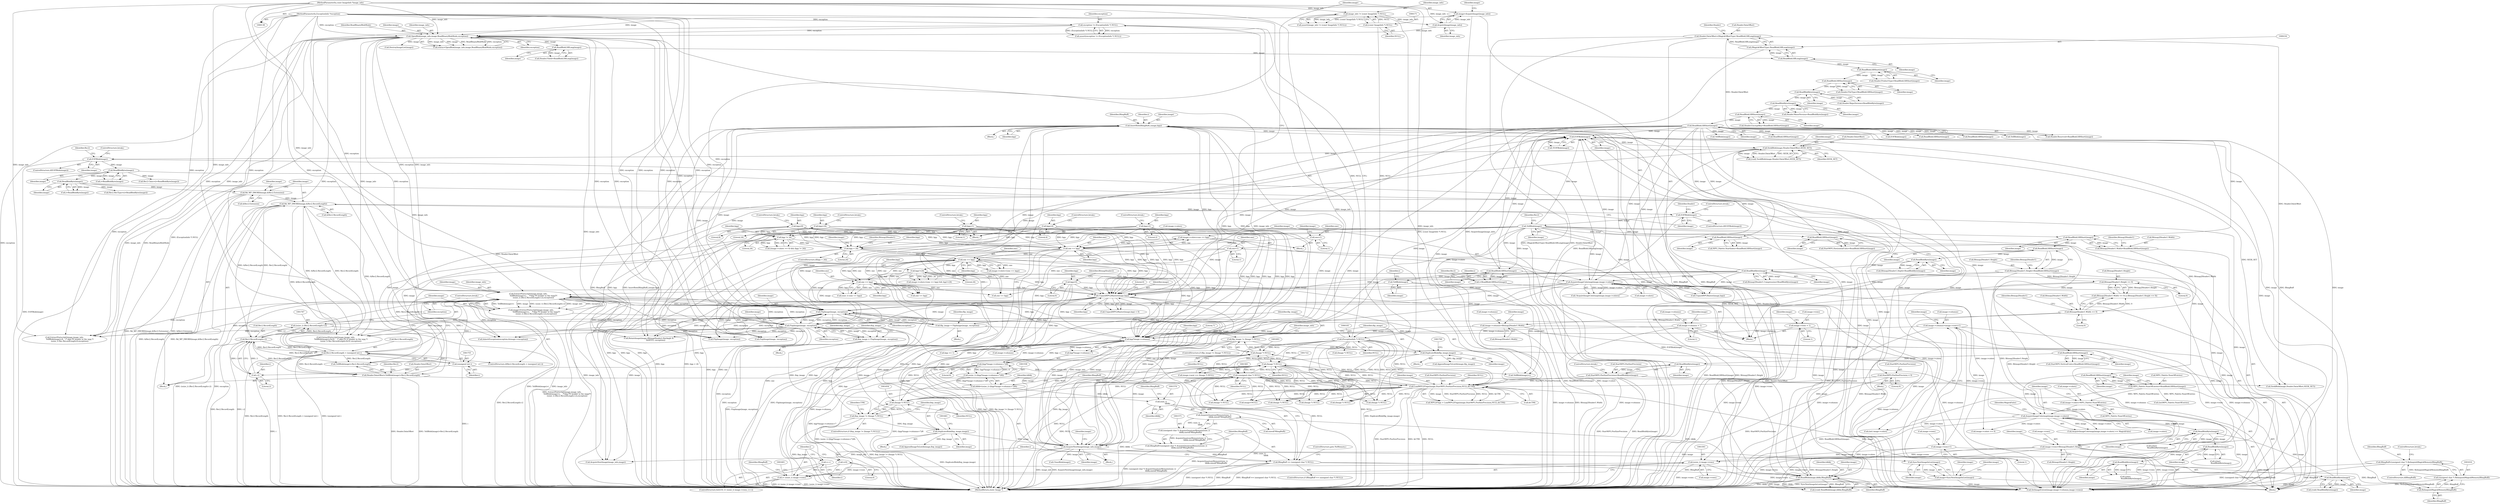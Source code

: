 digraph "0_ImageMagick_d9b2209a69ee90d8df81fb124eb66f593eb9f599_0@pointer" {
"1001613" [label="(Call,BImgBuff=(unsigned char *) RelinquishMagickMemory(BImgBuff))"];
"1001615" [label="(Call,(unsigned char *) RelinquishMagickMemory(BImgBuff))"];
"1001617" [label="(Call,RelinquishMagickMemory(BImgBuff))"];
"1001606" [label="(Call,InsertRow(BImgBuff,i,image,bpp))"];
"1001602" [label="(Call,ReadBlob(image,ldblk,BImgBuff))"];
"1001266" [label="(Call,TellBlob(image))"];
"1001258" [label="(Call,EOFBlob(image))"];
"1001251" [label="(Call,Rd_WP_DWORD(image,&Rec2.RecordLength))"];
"1001245" [label="(Call,Rd_WP_DWORD(image,&Rec2.Extension))"];
"1001238" [label="(Call,ReadBlobByte(image))"];
"1001225" [label="(Call,ReadBlobByte(image))"];
"1001216" [label="(Call,EOFBlob(image))"];
"1001209" [label="(Call,SeekBlob(image,Header.DataOffset,SEEK_SET))"];
"1001204" [label="(Call,EOFBlob(image))"];
"1001757" [label="(Call,image=ExtractPostscript(image,image_info,\n                  TellBlob(image)+i,    /*skip PS header in the wpg2*/\n                  (ssize_t) (Rec2.RecordLength-i-2),exception))"];
"1001759" [label="(Call,ExtractPostscript(image,image_info,\n                  TellBlob(image)+i,    /*skip PS header in the wpg2*/\n                  (ssize_t) (Rec2.RecordLength-i-2),exception))"];
"1001763" [label="(Call,TellBlob(image))"];
"1001747" [label="(Call,ReadBlobLSBShort(image))"];
"1000271" [label="(Call,ReadBlobLSBShort(image))"];
"1000265" [label="(Call,ReadBlobLSBShort(image))"];
"1000259" [label="(Call,ReadBlobByte(image))"];
"1000253" [label="(Call,ReadBlobByte(image))"];
"1000247" [label="(Call,ReadBlobLSBShort(image))"];
"1000241" [label="(Call,ReadBlobLSBShort(image))"];
"1000235" [label="(Call,ReadBlobLSBLong(image))"];
"1000227" [label="(Call,ReadBlobLSBLong(image))"];
"1000205" [label="(Call,OpenBlob(image_info,image,ReadBinaryBlobMode,exception))"];
"1000196" [label="(Call,AcquireImage(image_info))"];
"1000168" [label="(Call,image_info != (const ImageInfo *) NULL)"];
"1000139" [label="(MethodParameterIn,const ImageInfo *image_info)"];
"1000170" [label="(Call,(const ImageInfo *) NULL)"];
"1000194" [label="(Call,image=AcquireImage(image_info))"];
"1000180" [label="(Call,exception != (ExceptionInfo *) NULL)"];
"1000140" [label="(MethodParameterIn,ExceptionInfo *exception)"];
"1000182" [label="(Call,(ExceptionInfo *) NULL)"];
"1001708" [label="(Call,AcquireNextImage(image_info,image))"];
"1001696" [label="(Call,DuplicateBlob(flip_image,image))"];
"1001690" [label="(Call,flip_image != (Image *) NULL)"];
"1001684" [label="(Call,flip_image = FlipImage(image, exception))"];
"1001686" [label="(Call,FlipImage(image, exception))"];
"1001647" [label="(Call,FlopImage(image, exception))"];
"1001504" [label="(Call,AcquireImageColormap(image,image->colors))"];
"1001425" [label="(Call,ReadBlobByte(image))"];
"1001419" [label="(Call,ReadBlobByte(image))"];
"1001398" [label="(Call,ReadBlobLSBShort(image))"];
"1001392" [label="(Call,ReadBlobLSBShort(image))"];
"1001495" [label="(Call,image->colors=one << bpp)"];
"1001499" [label="(Call,one << bpp)"];
"1001492" [label="(Call,one=1)"];
"1001487" [label="(Call,bpp != 24)"];
"1001450" [label="(Call,bpp=4)"];
"1001460" [label="(Call,bpp=24)"];
"1001455" [label="(Call,bpp=8)"];
"1001445" [label="(Call,bpp=2)"];
"1001440" [label="(Call,bpp=1)"];
"1001624" [label="(Call,UnpackWPG2Raster(image,bpp))"];
"1000314" [label="(Call,bpp=0)"];
"1001540" [label="(Call,one << bpp)"];
"1001522" [label="(Call,one << bpp)"];
"1000191" [label="(Call,one=1)"];
"1001513" [label="(Call,bpp < 24)"];
"1001525" [label="(Call,bpp!=24)"];
"1001561" [label="(Call,bpp*image->columns)"];
"1001729" [label="(Call,image->columns=image->rows=1)"];
"1001733" [label="(Call,image->rows=1)"];
"1001466" [label="(Call,image->columns=Bitmap2Header1.Width)"];
"1001402" [label="(Call,Bitmap2Header1.Width == 0)"];
"1001388" [label="(Call,Bitmap2Header1.Width=ReadBlobLSBShort(image))"];
"1000299" [label="(Call,image->columns = 1)"];
"1001657" [label="(Call,DuplicateBlob(flop_image,image))"];
"1001651" [label="(Call,flop_image != (Image *) NULL)"];
"1001645" [label="(Call,flop_image = FlopImage(image, exception))"];
"1001653" [label="(Call,(Image *) NULL)"];
"1001582" [label="(Call,(unsigned char *) NULL)"];
"1001780" [label="(Call,LoadWPG2Flags(image,StartWPG.PosSizePrecision,NULL,&CTM))"];
"1001197" [label="(Call,StartWPG.PosSizePrecision = 0)"];
"1001289" [label="(Call,StartWPG.PosSizePrecision=ReadBlobByte(image))"];
"1001293" [label="(Call,ReadBlobByte(image))"];
"1001287" [label="(Call,ReadBlobLSBShort(image))"];
"1001281" [label="(Call,ReadBlobLSBShort(image))"];
"1001721" [label="(Call,(Image *) NULL)"];
"1001692" [label="(Call,(Image *) NULL)"];
"1001754" [label="(Call,(unsigned int) i)"];
"1001745" [label="(Call,i=ReadBlobLSBShort(image))"];
"1001766" [label="(Call,(ssize_t) (Rec2.RecordLength-i-2))"];
"1001768" [label="(Call,Rec2.RecordLength-i-2)"];
"1001750" [label="(Call,Rec2.RecordLength > (unsigned int) i)"];
"1001772" [label="(Call,i-2)"];
"1001725" [label="(Call,image=SyncNextImageInList(image))"];
"1001727" [label="(Call,SyncNextImageInList(image))"];
"1001384" [label="(Call,ReadBlobByte(image))"];
"1001380" [label="(Call,ReadBlobByte(image))"];
"1001367" [label="(Call,ReadBlobByte(image))"];
"1001354" [label="(Call,ReadBlobByte(image))"];
"1001318" [label="(Call,AcquireImageColormap(image,image->colors))"];
"1001307" [label="(Call,ReadBlobLSBShort(image))"];
"1001301" [label="(Call,ReadBlobLSBShort(image))"];
"1001309" [label="(Call,image->colors=WPG_Palette.NumOfEntries)"];
"1001303" [label="(Call,WPG_Palette.NumOfEntries=ReadBlobLSBShort(image))"];
"1001261" [label="(Call,Header.DataOffset=TellBlob(image)+Rec2.RecordLength)"];
"1000229" [label="(Call,Header.DataOffset=(MagickOffsetType) ReadBlobLSBLong(image))"];
"1000233" [label="(Call,(MagickOffsetType) ReadBlobLSBLong(image))"];
"1001573" [label="(Call,(size_t)\n                      ldblk)"];
"1001555" [label="(Call,ldblk=(ssize_t) ((bpp*image->columns+7)/8))"];
"1001557" [label="(Call,(ssize_t) ((bpp*image->columns+7)/8))"];
"1001559" [label="(Call,(bpp*image->columns+7)/8)"];
"1001580" [label="(Call,BImgBuff == (unsigned char *) NULL)"];
"1001568" [label="(Call,BImgBuff=(unsigned char *) AcquireQuantumMemory((size_t)\n                      ldblk,sizeof(*BImgBuff)))"];
"1001570" [label="(Call,(unsigned char *) AcquireQuantumMemory((size_t)\n                      ldblk,sizeof(*BImgBuff)))"];
"1001572" [label="(Call,AcquireQuantumMemory((size_t)\n                      ldblk,sizeof(*BImgBuff)))"];
"1001590" [label="(Call,i< (ssize_t) image->rows)"];
"1001597" [label="(Call,i++)"];
"1001587" [label="(Call,i=0)"];
"1001592" [label="(Call,(ssize_t) image->rows)"];
"1001473" [label="(Call,image->rows=Bitmap2Header1.Height)"];
"1001407" [label="(Call,Bitmap2Header1.Height == 0)"];
"1001394" [label="(Call,Bitmap2Header1.Height=ReadBlobLSBShort(image))"];
"1000304" [label="(Call,image->rows = 1)"];
"1001737" [label="(Literal,1)"];
"1001496" [label="(Call,image->colors)"];
"1001541" [label="(Identifier,one)"];
"1000180" [label="(Call,exception != (ExceptionInfo *) NULL)"];
"1001747" [label="(Call,ReadBlobLSBShort(image))"];
"1000207" [label="(Identifier,image)"];
"1001421" [label="(Call,Bitmap2Header1.Compression=ReadBlobByte(image))"];
"1000230" [label="(Call,Header.DataOffset)"];
"1001550" [label="(Identifier,Bitmap2Header1)"];
"1000254" [label="(Identifier,image)"];
"1001657" [label="(Call,DuplicateBlob(flop_image,image))"];
"1001615" [label="(Call,(unsigned char *) RelinquishMagickMemory(BImgBuff))"];
"1001524" [label="(Identifier,bpp)"];
"1001780" [label="(Call,LoadWPG2Flags(image,StartWPG.PosSizePrecision,NULL,&CTM))"];
"1000271" [label="(Call,ReadBlobLSBShort(image))"];
"1001253" [label="(Call,&Rec2.RecordLength)"];
"1001293" [label="(Call,ReadBlobByte(image))"];
"1000330" [label="(Call,EOFBlob(image))"];
"1001800" [label="(Call,SetImageExtent(image,image->columns,image->rows))"];
"1001497" [label="(Identifier,image)"];
"1001499" [label="(Call,one << bpp)"];
"1001367" [label="(Call,ReadBlobByte(image))"];
"1000206" [label="(Identifier,image_info)"];
"1001317" [label="(Call,AcquireImageColormap(image,image->colors) == MagickFalse)"];
"1001257" [label="(ControlStructure,if(EOFBlob(image)))"];
"1001540" [label="(Call,one << bpp)"];
"1001425" [label="(Call,ReadBlobByte(image))"];
"1001781" [label="(Identifier,image)"];
"1001687" [label="(Identifier,image)"];
"1001695" [label="(Block,)"];
"1000266" [label="(Identifier,image)"];
"1001750" [label="(Call,Rec2.RecordLength > (unsigned int) i)"];
"1000205" [label="(Call,OpenBlob(image_info,image,ReadBinaryBlobMode,exception))"];
"1001775" [label="(Identifier,exception)"];
"1001467" [label="(Call,image->columns)"];
"1001384" [label="(Call,ReadBlobByte(image))"];
"1001613" [label="(Call,BImgBuff=(unsigned char *) RelinquishMagickMemory(BImgBuff))"];
"1001709" [label="(Identifier,image_info)"];
"1001100" [label="(Call,RotateImage(image,(BitmapHeader2.RotAngle &\n                        0x0FFF), exception))"];
"1001494" [label="(Literal,1)"];
"1001721" [label="(Call,(Image *) NULL)"];
"1001203" [label="(Call,!EOFBlob(image))"];
"1001518" [label="(Call,image->colors<(one << bpp))"];
"1000200" [label="(Identifier,image)"];
"1001378" [label="(Call,(char)\n                    ReadBlobByte(image))"];
"1000217" [label="(Call,DestroyImageList(image))"];
"1001335" [label="(Call,(int)WPG_Palette.NumOfEntries)"];
"1001068" [label="(Call,FlipImage(image, exception))"];
"1001245" [label="(Call,Rd_WP_DWORD(image,&Rec2.Extension))"];
"1001567" [label="(Literal,8)"];
"1001758" [label="(Identifier,image)"];
"1000140" [label="(MethodParameterIn,ExceptionInfo *exception)"];
"1001694" [label="(Identifier,NULL)"];
"1001297" [label="(Call,WPG_Palette.StartIndex=ReadBlobLSBShort(image))"];
"1001481" [label="(Call,(image->colors == 0) && (bpp != 24))"];
"1000315" [label="(Identifier,bpp)"];
"1000141" [label="(Block,)"];
"1000193" [label="(Literal,1)"];
"1001768" [label="(Call,Rec2.RecordLength-i-2)"];
"1001426" [label="(Identifier,image)"];
"1001710" [label="(Identifier,image)"];
"1001624" [label="(Call,UnpackWPG2Raster(image,bpp))"];
"1001500" [label="(Identifier,one)"];
"1001275" [label="(Block,)"];
"1001580" [label="(Call,BImgBuff == (unsigned char *) NULL)"];
"1001557" [label="(Call,(ssize_t) ((bpp*image->columns+7)/8))"];
"1001198" [label="(Call,StartWPG.PosSizePrecision)"];
"1000203" [label="(Call,status=OpenBlob(image_info,image,ReadBinaryBlobMode,exception))"];
"1001259" [label="(Identifier,image)"];
"1000907" [label="(Call,bpp == 1)"];
"1001751" [label="(Call,Rec2.RecordLength)"];
"1001474" [label="(Call,image->rows)"];
"1001402" [label="(Call,Bitmap2Header1.Width == 0)"];
"1001586" [label="(ControlStructure,for(i=0; i< (ssize_t) image->rows; i++))"];
"1001265" [label="(Call,TellBlob(image)+Rec2.RecordLength)"];
"1001074" [label="(Call,(Image *) NULL)"];
"1001420" [label="(Identifier,image)"];
"1001140" [label="(Call,(Image *) NULL)"];
"1001273" [label="(Identifier,Rec2)"];
"1000247" [label="(Call,ReadBlobLSBShort(image))"];
"1001288" [label="(Identifier,image)"];
"1000220" [label="(Call,(Image *) NULL)"];
"1001251" [label="(Call,Rd_WP_DWORD(image,&Rec2.RecordLength))"];
"1001209" [label="(Call,SeekBlob(image,Header.DataOffset,SEEK_SET))"];
"1001748" [label="(Identifier,image)"];
"1001514" [label="(Identifier,bpp)"];
"1001656" [label="(Block,)"];
"1001515" [label="(Literal,24)"];
"1000194" [label="(Call,image=AcquireImage(image_info))"];
"1000196" [label="(Call,AcquireImage(image_info))"];
"1001493" [label="(Identifier,one)"];
"1001554" [label="(Block,)"];
"1001266" [label="(Call,TellBlob(image))"];
"1000999" [label="(Call,UnpackWPGRaster(image,bpp))"];
"1001591" [label="(Identifier,i)"];
"1001289" [label="(Call,StartWPG.PosSizePrecision=ReadBlobByte(image))"];
"1001219" [label="(Call,Rec2.Class=(i=ReadBlobByte(image)))"];
"1001578" [label="(Identifier,BImgBuff)"];
"1001223" [label="(Call,i=ReadBlobByte(image))"];
"1001836" [label="(Call,image=NULL)"];
"1001395" [label="(Call,Bitmap2Header1.Height)"];
"1001717" [label="(Call,image->next == (Image *) NULL)"];
"1000261" [label="(Call,Header.EncryptKey=ReadBlobLSBShort(image))"];
"1001652" [label="(Identifier,flop_image)"];
"1001561" [label="(Call,bpp*image->columns)"];
"1001708" [label="(Call,AcquireNextImage(image_info,image))"];
"1001287" [label="(Call,ReadBlobLSBShort(image))"];
"1001283" [label="(Call,StartWPG.VerticalUnits=ReadBlobLSBShort(image))"];
"1001452" [label="(Literal,4)"];
"1001813" [label="(Call,InheritException(exception,&image->exception))"];
"1001323" [label="(Identifier,MagickFalse)"];
"1001455" [label="(Call,bpp=8)"];
"1001407" [label="(Call,Bitmap2Header1.Height == 0)"];
"1001252" [label="(Identifier,image)"];
"1000308" [label="(Literal,1)"];
"1000243" [label="(Call,Header.FileType=ReadBlobLSBShort(image))"];
"1000235" [label="(Call,ReadBlobLSBLong(image))"];
"1001782" [label="(Call,StartWPG.PosSizePrecision)"];
"1001488" [label="(Identifier,bpp)"];
"1001484" [label="(Identifier,image)"];
"1001757" [label="(Call,image=ExtractPostscript(image,image_info,\n                  TellBlob(image)+i,    /*skip PS header in the wpg2*/\n                  (ssize_t) (Rec2.RecordLength-i-2),exception))"];
"1001290" [label="(Call,StartWPG.PosSizePrecision)"];
"1000595" [label="(Call,ReadBlobLSBShort(image))"];
"1001380" [label="(Call,ReadBlobByte(image))"];
"1001308" [label="(Identifier,image)"];
"1001684" [label="(Call,flip_image = FlipImage(image, exception))"];
"1001729" [label="(Call,image->columns=image->rows=1)"];
"1000815" [label="(Call,(int) image->colors)"];
"1001573" [label="(Call,(size_t)\n                      ldblk)"];
"1001602" [label="(Call,ReadBlob(image,ldblk,BImgBuff))"];
"1001368" [label="(Identifier,image)"];
"1001415" [label="(Call,Bitmap2Header1.Depth=ReadBlobByte(image))"];
"1000139" [label="(MethodParameterIn,const ImageInfo *image_info)"];
"1001036" [label="(Call,FlopImage(image, exception))"];
"1000314" [label="(Call,bpp=0)"];
"1001682" [label="(Block,)"];
"1001238" [label="(Call,ReadBlobByte(image))"];
"1001512" [label="(ControlStructure,if(bpp < 24))"];
"1001470" [label="(Call,Bitmap2Header1.Width)"];
"1001490" [label="(Block,)"];
"1001778" [label="(Call,WPG2Flags = LoadWPG2Flags(image,StartWPG.PosSizePrecision,NULL,&CTM))"];
"1001522" [label="(Call,one << bpp)"];
"1000179" [label="(Call,assert(exception != (ExceptionInfo *) NULL))"];
"1001263" [label="(Identifier,Header)"];
"1001320" [label="(Call,image->colors)"];
"1001406" [label="(Literal,0)"];
"1001606" [label="(Call,InsertRow(BImgBuff,i,image,bpp))"];
"1001582" [label="(Call,(unsigned char *) NULL)"];
"1001495" [label="(Call,image->colors=one << bpp)"];
"1001608" [label="(Identifier,i)"];
"1000255" [label="(Call,Header.MinorVersion=ReadBlobByte(image))"];
"1001520" [label="(Identifier,image)"];
"1001462" [label="(Literal,24)"];
"1001201" [label="(Literal,0)"];
"1001365" [label="(Call,(char)\n                    ReadBlobByte(image))"];
"1000227" [label="(Call,ReadBlobLSBLong(image))"];
"1000209" [label="(Identifier,exception)"];
"1001398" [label="(Call,ReadBlobLSBShort(image))"];
"1001127" [label="(Call,AcquireNextImage(image_info,image))"];
"1001393" [label="(Identifier,image)"];
"1001301" [label="(Call,ReadBlobLSBShort(image))"];
"1000486" [label="(Call,ReadBlobLSBShort(image))"];
"1001267" [label="(Identifier,image)"];
"1001211" [label="(Call,Header.DataOffset)"];
"1000299" [label="(Call,image->columns = 1)"];
"1001674" [label="(Identifier,CTM)"];
"1001477" [label="(Call,Bitmap2Header1.Height)"];
"1001215" [label="(ControlStructure,if(EOFBlob(image)))"];
"1001752" [label="(Identifier,Rec2)"];
"1001225" [label="(Call,ReadBlobByte(image))"];
"1000578" [label="(Call,TellBlob(image))"];
"1001311" [label="(Identifier,image)"];
"1001352" [label="(Call,(char)\n                    ReadBlobByte(image))"];
"1000300" [label="(Call,image->columns)"];
"1001382" [label="(Call,(void) ReadBlobByte(image))"];
"1001450" [label="(Call,bpp=4)"];
"1001562" [label="(Identifier,bpp)"];
"1000241" [label="(Call,ReadBlobLSBShort(image))"];
"1001617" [label="(Call,RelinquishMagickMemory(BImgBuff))"];
"1001686" [label="(Call,FlipImage(image, exception))"];
"1001655" [label="(Identifier,NULL)"];
"1000239" [label="(Identifier,Header)"];
"1000192" [label="(Identifier,one)"];
"1001659" [label="(Identifier,image)"];
"1001727" [label="(Call,SyncNextImageInList(image))"];
"1000233" [label="(Call,(MagickOffsetType) ReadBlobLSBLong(image))"];
"1001210" [label="(Identifier,image)"];
"1000305" [label="(Call,image->rows)"];
"1001475" [label="(Identifier,image)"];
"1001600" [label="(Call,(void) ReadBlob(image,ldblk,BImgBuff))"];
"1001246" [label="(Identifier,image)"];
"1000267" [label="(Call,Header.Reserved=ReadBlobLSBShort(image))"];
"1000170" [label="(Call,(const ImageInfo *) NULL)"];
"1001698" [label="(Identifier,image)"];
"1001764" [label="(Identifier,image)"];
"1001774" [label="(Literal,2)"];
"1000167" [label="(Call,assert(image_info != (const ImageInfo *) NULL))"];
"1001611" [label="(ControlStructure,if(BImgBuff))"];
"1001206" [label="(Block,)"];
"1001765" [label="(Identifier,i)"];
"1001042" [label="(Call,(Image *) NULL)"];
"1001599" [label="(Block,)"];
"1001763" [label="(Call,TellBlob(image))"];
"1000260" [label="(Identifier,image)"];
"1000880" [label="(Call,one << bpp)"];
"1001842" [label="(Call,(Image *) NULL)"];
"1001385" [label="(Identifier,image)"];
"1001381" [label="(Identifier,image)"];
"1001762" [label="(Call,TellBlob(image)+i)"];
"1001236" [label="(Call,i=ReadBlobByte(image))"];
"1001697" [label="(Identifier,flip_image)"];
"1000181" [label="(Identifier,exception)"];
"1001295" [label="(ControlStructure,break;)"];
"1001713" [label="(Identifier,image)"];
"1001258" [label="(Call,EOFBlob(image))"];
"1001688" [label="(Identifier,exception)"];
"1000229" [label="(Call,Header.DataOffset=(MagickOffsetType) ReadBlobLSBLong(image))"];
"1000249" [label="(Call,Header.MajorVersion=ReadBlobByte(image))"];
"1000265" [label="(Call,ReadBlobLSBShort(image))"];
"1001408" [label="(Call,Bitmap2Header1.Height)"];
"1000326" [label="(Block,)"];
"1001604" [label="(Identifier,ldblk)"];
"1001216" [label="(Call,EOFBlob(image))"];
"1001598" [label="(Identifier,i)"];
"1000197" [label="(Identifier,image_info)"];
"1001585" [label="(ControlStructure,goto NoMemory;)"];
"1001260" [label="(ControlStructure,break;)"];
"1001111" [label="(Call,(Image *) NULL)"];
"1001487" [label="(Call,bpp != 24)"];
"1000191" [label="(Call,one=1)"];
"1000304" [label="(Call,image->rows = 1)"];
"1001603" [label="(Identifier,image)"];
"1001623" [label="(Call,UnpackWPG2Raster(image,bpp) < 0)"];
"1001625" [label="(Identifier,image)"];
"1001204" [label="(Call,EOFBlob(image))"];
"1001769" [label="(Call,Rec2.RecordLength)"];
"1001723" [label="(Identifier,NULL)"];
"1001456" [label="(Identifier,bpp)"];
"1001754" [label="(Call,(unsigned int) i)"];
"1001691" [label="(Identifier,flip_image)"];
"1001555" [label="(Call,ldblk=(ssize_t) ((bpp*image->columns+7)/8))"];
"1001597" [label="(Call,i++)"];
"1001473" [label="(Call,image->rows=Bitmap2Header1.Height)"];
"1001746" [label="(Identifier,i)"];
"1000182" [label="(Call,(ExceptionInfo *) NULL)"];
"1001594" [label="(Call,image->rows)"];
"1001442" [label="(Literal,1)"];
"1001302" [label="(Identifier,image)"];
"1001247" [label="(Call,&Rec2.Extension)"];
"1001503" [label="(Call,!AcquireImageColormap(image,image->colors))"];
"1001685" [label="(Identifier,flip_image)"];
"1001649" [label="(Identifier,exception)"];
"1001645" [label="(Call,flop_image = FlopImage(image, exception))"];
"1000253" [label="(Call,ReadBlobByte(image))"];
"1001226" [label="(Identifier,image)"];
"1001566" [label="(Literal,7)"];
"1001696" [label="(Call,DuplicateBlob(flip_image,image))"];
"1001776" [label="(ControlStructure,break;)"];
"1001458" [label="(ControlStructure,break;)"];
"1001756" [label="(Identifier,i)"];
"1001538" [label="(Call,(size_t) (one << bpp))"];
"1001463" [label="(ControlStructure,break;)"];
"1001609" [label="(Identifier,image)"];
"1001232" [label="(Call,Rec2.RecType=(i=ReadBlobByte(image)))"];
"1000172" [label="(Identifier,NULL)"];
"1001303" [label="(Call,WPG_Palette.NumOfEntries=ReadBlobLSBShort(image))"];
"1001411" [label="(Literal,0)"];
"1001489" [label="(Literal,24)"];
"1001575" [label="(Identifier,ldblk)"];
"1001513" [label="(Call,bpp < 24)"];
"1001217" [label="(Identifier,image)"];
"1001749" [label="(ControlStructure,if(Rec2.RecordLength > (unsigned int) i))"];
"1001457" [label="(Literal,8)"];
"1001207" [label="(Call,(void) SeekBlob(image,Header.DataOffset,SEEK_SET))"];
"1000237" [label="(Call,Header.ProductType=ReadBlobLSBShort(image))"];
"1001419" [label="(Call,ReadBlobByte(image))"];
"1001525" [label="(Call,bpp!=24)"];
"1001176" [label="(Call,TellBlob(image))"];
"1001460" [label="(Call,bpp=24)"];
"1001401" [label="(Call,(Bitmap2Header1.Width == 0) || (Bitmap2Header1.Height == 0))"];
"1001403" [label="(Call,Bitmap2Header1.Width)"];
"1001626" [label="(Identifier,bpp)"];
"1001392" [label="(Call,ReadBlobLSBShort(image))"];
"1000272" [label="(Identifier,image)"];
"1000195" [label="(Identifier,image)"];
"1001643" [label="(Block,)"];
"1001506" [label="(Call,image->colors)"];
"1001277" [label="(Call,StartWPG.HorizontalUnits=ReadBlobLSBShort(image))"];
"1001618" [label="(Identifier,BImgBuff)"];
"1001689" [label="(ControlStructure,if (flip_image != (Image *) NULL))"];
"1001570" [label="(Call,(unsigned char *) AcquireQuantumMemory((size_t)\n                      ldblk,sizeof(*BImgBuff)))"];
"1001745" [label="(Call,i=ReadBlobLSBShort(image))"];
"1001309" [label="(Call,image->colors=WPG_Palette.NumOfEntries)"];
"1001760" [label="(Identifier,image)"];
"1001526" [label="(Identifier,bpp)"];
"1001569" [label="(Identifier,BImgBuff)"];
"1001239" [label="(Identifier,image)"];
"1001505" [label="(Identifier,image)"];
"1001440" [label="(Call,bpp=1)"];
"1001773" [label="(Identifier,i)"];
"1001653" [label="(Call,(Image *) NULL)"];
"1001409" [label="(Identifier,Bitmap2Header1)"];
"1000303" [label="(Literal,1)"];
"1000242" [label="(Identifier,image)"];
"1001731" [label="(Identifier,image)"];
"1001589" [label="(Literal,0)"];
"1001733" [label="(Call,image->rows=1)"];
"1001461" [label="(Identifier,bpp)"];
"1001218" [label="(ControlStructure,break;)"];
"1001590" [label="(Call,i< (ssize_t) image->rows)"];
"1000388" [label="(Call,ReadBlobLSBShort(image))"];
"1000306" [label="(Identifier,image)"];
"1001648" [label="(Identifier,image)"];
"1000228" [label="(Identifier,image)"];
"1001172" [label="(Call,ExtractPostscript(image,image_info,\n                  TellBlob(image)+0x3C,   /* skip PS l2 header in the wpg */\n                  (ssize_t) Rec.RecordLength-0x3C,exception))"];
"1001399" [label="(Identifier,image)"];
"1001728" [label="(Identifier,image)"];
"1001725" [label="(Call,image=SyncNextImageInList(image))"];
"1001734" [label="(Call,image->rows)"];
"1001261" [label="(Call,Header.DataOffset=TellBlob(image)+Rec2.RecordLength)"];
"1001584" [label="(Identifier,NULL)"];
"1001281" [label="(Call,ReadBlobLSBShort(image))"];
"1001786" [label="(Call,&CTM)"];
"1001587" [label="(Call,i=0)"];
"1001576" [label="(Call,sizeof(*BImgBuff))"];
"1001269" [label="(Identifier,Rec2)"];
"1001214" [label="(Identifier,SEEK_SET)"];
"1001651" [label="(Call,flop_image != (Image *) NULL)"];
"1001785" [label="(Identifier,NULL)"];
"1001759" [label="(Call,ExtractPostscript(image,image_info,\n                  TellBlob(image)+i,    /*skip PS header in the wpg2*/\n                  (ssize_t) (Rec2.RecordLength-i-2),exception))"];
"1001262" [label="(Call,Header.DataOffset)"];
"1001690" [label="(Call,flip_image != (Image *) NULL)"];
"1001772" [label="(Call,i-2)"];
"1001319" [label="(Identifier,image)"];
"1001825" [label="(Call,CloseBlob(image))"];
"1001588" [label="(Identifier,i)"];
"1001568" [label="(Call,BImgBuff=(unsigned char *) AcquireQuantumMemory((size_t)\n                      ldblk,sizeof(*BImgBuff)))"];
"1001443" [label="(ControlStructure,break;)"];
"1001559" [label="(Call,(bpp*image->columns+7)/8)"];
"1001354" [label="(Call,ReadBlobByte(image))"];
"1001394" [label="(Call,Bitmap2Header1.Height=ReadBlobLSBShort(image))"];
"1000793" [label="(Call,one << bpp)"];
"1001560" [label="(Call,bpp*image->columns+7)"];
"1001517" [label="(Call,image->colors<(one << bpp) && bpp!=24)"];
"1001355" [label="(Identifier,image)"];
"1001581" [label="(Identifier,BImgBuff)"];
"1001466" [label="(Call,image->columns=Bitmap2Header1.Width)"];
"1001389" [label="(Call,Bitmap2Header1.Width)"];
"1001313" [label="(Call,WPG_Palette.NumOfEntries)"];
"1001451" [label="(Identifier,bpp)"];
"1001692" [label="(Call,(Image *) NULL)"];
"1001527" [label="(Literal,24)"];
"1001650" [label="(ControlStructure,if (flop_image != (Image *) NULL))"];
"1001572" [label="(Call,AcquireQuantumMemory((size_t)\n                      ldblk,sizeof(*BImgBuff)))"];
"1001446" [label="(Identifier,bpp)"];
"1000236" [label="(Identifier,image)"];
"1000311" [label="(Identifier,image)"];
"1000319" [label="(Identifier,BitmapHeader2)"];
"1001658" [label="(Identifier,flop_image)"];
"1001704" [label="(Call,AppendImageToList(&image,flip_image))"];
"1001307" [label="(Call,ReadBlobLSBShort(image))"];
"1001396" [label="(Identifier,Bitmap2Header1)"];
"1001294" [label="(Identifier,image)"];
"1000259" [label="(Call,ReadBlobByte(image))"];
"1001447" [label="(Literal,2)"];
"1001766" [label="(Call,(ssize_t) (Rec2.RecordLength-i-2))"];
"1001614" [label="(Identifier,BImgBuff)"];
"1000169" [label="(Identifier,image_info)"];
"1001482" [label="(Call,image->colors == 0)"];
"1001282" [label="(Identifier,image)"];
"1001221" [label="(Identifier,Rec2)"];
"1000184" [label="(Identifier,NULL)"];
"1001448" [label="(ControlStructure,break;)"];
"1001318" [label="(Call,AcquireImageColormap(image,image->colors))"];
"1001492" [label="(Call,one=1)"];
"1001730" [label="(Call,image->columns)"];
"1000208" [label="(Identifier,ReadBinaryBlobMode)"];
"1001556" [label="(Identifier,ldblk)"];
"1001438" [label="(Block,)"];
"1001726" [label="(Identifier,image)"];
"1001388" [label="(Call,Bitmap2Header1.Width=ReadBlobLSBShort(image))"];
"1001501" [label="(Identifier,bpp)"];
"1001542" [label="(Identifier,bpp)"];
"1000335" [label="(Call,SeekBlob(image,Header.DataOffset,SEEK_SET))"];
"1001619" [label="(ControlStructure,break;)"];
"1001605" [label="(Identifier,BImgBuff)"];
"1001453" [label="(ControlStructure,break;)"];
"1000574" [label="(Call,ExtractPostscript(image,image_info,\n                  TellBlob(image)+8,   /* skip PS header in the wpg */\n                  (ssize_t) Rec.RecordLength-8,exception))"];
"1000316" [label="(Literal,0)"];
"1000248" [label="(Identifier,image)"];
"1001310" [label="(Call,image->colors)"];
"1001627" [label="(Literal,0)"];
"1001504" [label="(Call,AcquireImageColormap(image,image->colors))"];
"1001647" [label="(Call,FlopImage(image, exception))"];
"1001607" [label="(Identifier,BImgBuff)"];
"1001197" [label="(Call,StartWPG.PosSizePrecision = 0)"];
"1000223" [label="(Call,Header.FileId=ReadBlobLSBLong(image))"];
"1001761" [label="(Identifier,image_info)"];
"1001610" [label="(Identifier,bpp)"];
"1001441" [label="(Identifier,bpp)"];
"1001563" [label="(Call,image->columns)"];
"1001740" [label="(Identifier,image)"];
"1001665" [label="(Call,AppendImageToList(&image,flop_image))"];
"1001523" [label="(Identifier,one)"];
"1001304" [label="(Call,WPG_Palette.NumOfEntries)"];
"1001914" [label="(MethodReturn,static Image *)"];
"1000168" [label="(Call,image_info != (const ImageInfo *) NULL)"];
"1001592" [label="(Call,(ssize_t) image->rows)"];
"1001612" [label="(Identifier,BImgBuff)"];
"1001445" [label="(Call,bpp=2)"];
"1001646" [label="(Identifier,flop_image)"];
"1001205" [label="(Identifier,image)"];
"1001404" [label="(Identifier,Bitmap2Header1)"];
"1001579" [label="(ControlStructure,if (BImgBuff == (unsigned char *) NULL))"];
"1001613" -> "1001611"  [label="AST: "];
"1001613" -> "1001615"  [label="CFG: "];
"1001614" -> "1001613"  [label="AST: "];
"1001615" -> "1001613"  [label="AST: "];
"1001619" -> "1001613"  [label="CFG: "];
"1001613" -> "1001914"  [label="DDG: (unsigned char *) RelinquishMagickMemory(BImgBuff)"];
"1001613" -> "1001914"  [label="DDG: BImgBuff"];
"1001615" -> "1001613"  [label="DDG: RelinquishMagickMemory(BImgBuff)"];
"1001615" -> "1001617"  [label="CFG: "];
"1001616" -> "1001615"  [label="AST: "];
"1001617" -> "1001615"  [label="AST: "];
"1001615" -> "1001914"  [label="DDG: RelinquishMagickMemory(BImgBuff)"];
"1001617" -> "1001615"  [label="DDG: BImgBuff"];
"1001617" -> "1001618"  [label="CFG: "];
"1001618" -> "1001617"  [label="AST: "];
"1001606" -> "1001617"  [label="DDG: BImgBuff"];
"1001580" -> "1001617"  [label="DDG: BImgBuff"];
"1001606" -> "1001599"  [label="AST: "];
"1001606" -> "1001610"  [label="CFG: "];
"1001607" -> "1001606"  [label="AST: "];
"1001608" -> "1001606"  [label="AST: "];
"1001609" -> "1001606"  [label="AST: "];
"1001610" -> "1001606"  [label="AST: "];
"1001598" -> "1001606"  [label="CFG: "];
"1001606" -> "1001914"  [label="DDG: BImgBuff"];
"1001606" -> "1001914"  [label="DDG: bpp"];
"1001606" -> "1001914"  [label="DDG: InsertRow(BImgBuff,i,image,bpp)"];
"1001606" -> "1001204"  [label="DDG: image"];
"1001606" -> "1001561"  [label="DDG: bpp"];
"1001606" -> "1001597"  [label="DDG: i"];
"1001606" -> "1001602"  [label="DDG: image"];
"1001606" -> "1001602"  [label="DDG: BImgBuff"];
"1001602" -> "1001606"  [label="DDG: BImgBuff"];
"1001602" -> "1001606"  [label="DDG: image"];
"1001590" -> "1001606"  [label="DDG: i"];
"1001561" -> "1001606"  [label="DDG: bpp"];
"1001606" -> "1001624"  [label="DDG: bpp"];
"1001606" -> "1001647"  [label="DDG: image"];
"1001606" -> "1001686"  [label="DDG: image"];
"1001606" -> "1001708"  [label="DDG: image"];
"1001606" -> "1001800"  [label="DDG: image"];
"1001602" -> "1001600"  [label="AST: "];
"1001602" -> "1001605"  [label="CFG: "];
"1001603" -> "1001602"  [label="AST: "];
"1001604" -> "1001602"  [label="AST: "];
"1001605" -> "1001602"  [label="AST: "];
"1001600" -> "1001602"  [label="CFG: "];
"1001602" -> "1001914"  [label="DDG: ldblk"];
"1001602" -> "1001600"  [label="DDG: image"];
"1001602" -> "1001600"  [label="DDG: ldblk"];
"1001602" -> "1001600"  [label="DDG: BImgBuff"];
"1001266" -> "1001602"  [label="DDG: image"];
"1001504" -> "1001602"  [label="DDG: image"];
"1000271" -> "1001602"  [label="DDG: image"];
"1001425" -> "1001602"  [label="DDG: image"];
"1001573" -> "1001602"  [label="DDG: ldblk"];
"1001580" -> "1001602"  [label="DDG: BImgBuff"];
"1001266" -> "1001265"  [label="AST: "];
"1001266" -> "1001267"  [label="CFG: "];
"1001267" -> "1001266"  [label="AST: "];
"1001269" -> "1001266"  [label="CFG: "];
"1001266" -> "1000999"  [label="DDG: image"];
"1001266" -> "1001204"  [label="DDG: image"];
"1001266" -> "1001261"  [label="DDG: image"];
"1001266" -> "1001265"  [label="DDG: image"];
"1001258" -> "1001266"  [label="DDG: image"];
"1001266" -> "1001281"  [label="DDG: image"];
"1001266" -> "1001301"  [label="DDG: image"];
"1001266" -> "1001392"  [label="DDG: image"];
"1001266" -> "1001504"  [label="DDG: image"];
"1001266" -> "1001624"  [label="DDG: image"];
"1001266" -> "1001647"  [label="DDG: image"];
"1001266" -> "1001686"  [label="DDG: image"];
"1001266" -> "1001708"  [label="DDG: image"];
"1001266" -> "1001747"  [label="DDG: image"];
"1001266" -> "1001780"  [label="DDG: image"];
"1001266" -> "1001800"  [label="DDG: image"];
"1001258" -> "1001257"  [label="AST: "];
"1001258" -> "1001259"  [label="CFG: "];
"1001259" -> "1001258"  [label="AST: "];
"1001260" -> "1001258"  [label="CFG: "];
"1001263" -> "1001258"  [label="CFG: "];
"1001258" -> "1001914"  [label="DDG: EOFBlob(image)"];
"1001251" -> "1001258"  [label="DDG: image"];
"1001258" -> "1001800"  [label="DDG: image"];
"1001251" -> "1001206"  [label="AST: "];
"1001251" -> "1001253"  [label="CFG: "];
"1001252" -> "1001251"  [label="AST: "];
"1001253" -> "1001251"  [label="AST: "];
"1001259" -> "1001251"  [label="CFG: "];
"1001251" -> "1001914"  [label="DDG: Rd_WP_DWORD(image,&Rec2.RecordLength)"];
"1001251" -> "1001914"  [label="DDG: &Rec2.RecordLength"];
"1001245" -> "1001251"  [label="DDG: image"];
"1001750" -> "1001251"  [label="DDG: Rec2.RecordLength"];
"1001768" -> "1001251"  [label="DDG: Rec2.RecordLength"];
"1001251" -> "1001261"  [label="DDG: &Rec2.RecordLength"];
"1001251" -> "1001265"  [label="DDG: &Rec2.RecordLength"];
"1001251" -> "1001750"  [label="DDG: &Rec2.RecordLength"];
"1001251" -> "1001768"  [label="DDG: &Rec2.RecordLength"];
"1001245" -> "1001206"  [label="AST: "];
"1001245" -> "1001247"  [label="CFG: "];
"1001246" -> "1001245"  [label="AST: "];
"1001247" -> "1001245"  [label="AST: "];
"1001252" -> "1001245"  [label="CFG: "];
"1001245" -> "1001914"  [label="DDG: &Rec2.Extension"];
"1001245" -> "1001914"  [label="DDG: Rd_WP_DWORD(image,&Rec2.Extension)"];
"1001238" -> "1001245"  [label="DDG: image"];
"1001238" -> "1001236"  [label="AST: "];
"1001238" -> "1001239"  [label="CFG: "];
"1001239" -> "1001238"  [label="AST: "];
"1001236" -> "1001238"  [label="CFG: "];
"1001238" -> "1001232"  [label="DDG: image"];
"1001238" -> "1001236"  [label="DDG: image"];
"1001225" -> "1001238"  [label="DDG: image"];
"1001238" -> "1001800"  [label="DDG: image"];
"1001225" -> "1001223"  [label="AST: "];
"1001225" -> "1001226"  [label="CFG: "];
"1001226" -> "1001225"  [label="AST: "];
"1001223" -> "1001225"  [label="CFG: "];
"1001225" -> "1001219"  [label="DDG: image"];
"1001225" -> "1001223"  [label="DDG: image"];
"1001216" -> "1001225"  [label="DDG: image"];
"1001225" -> "1001800"  [label="DDG: image"];
"1001216" -> "1001215"  [label="AST: "];
"1001216" -> "1001217"  [label="CFG: "];
"1001217" -> "1001216"  [label="AST: "];
"1001218" -> "1001216"  [label="CFG: "];
"1001221" -> "1001216"  [label="CFG: "];
"1001216" -> "1001914"  [label="DDG: EOFBlob(image)"];
"1001209" -> "1001216"  [label="DDG: image"];
"1001216" -> "1001800"  [label="DDG: image"];
"1001209" -> "1001207"  [label="AST: "];
"1001209" -> "1001214"  [label="CFG: "];
"1001210" -> "1001209"  [label="AST: "];
"1001211" -> "1001209"  [label="AST: "];
"1001214" -> "1001209"  [label="AST: "];
"1001207" -> "1001209"  [label="CFG: "];
"1001209" -> "1001914"  [label="DDG: Header.DataOffset"];
"1001209" -> "1001914"  [label="DDG: SEEK_SET"];
"1001209" -> "1000335"  [label="DDG: SEEK_SET"];
"1001209" -> "1001207"  [label="DDG: image"];
"1001209" -> "1001207"  [label="DDG: Header.DataOffset"];
"1001209" -> "1001207"  [label="DDG: SEEK_SET"];
"1001204" -> "1001209"  [label="DDG: image"];
"1001261" -> "1001209"  [label="DDG: Header.DataOffset"];
"1000229" -> "1001209"  [label="DDG: Header.DataOffset"];
"1001204" -> "1001203"  [label="AST: "];
"1001204" -> "1001205"  [label="CFG: "];
"1001205" -> "1001204"  [label="AST: "];
"1001203" -> "1001204"  [label="CFG: "];
"1001204" -> "1001203"  [label="DDG: image"];
"1001757" -> "1001204"  [label="DDG: image"];
"1001504" -> "1001204"  [label="DDG: image"];
"1001293" -> "1001204"  [label="DDG: image"];
"1000271" -> "1001204"  [label="DDG: image"];
"1001624" -> "1001204"  [label="DDG: image"];
"1001725" -> "1001204"  [label="DDG: image"];
"1001747" -> "1001204"  [label="DDG: image"];
"1001384" -> "1001204"  [label="DDG: image"];
"1001318" -> "1001204"  [label="DDG: image"];
"1001780" -> "1001204"  [label="DDG: image"];
"1001425" -> "1001204"  [label="DDG: image"];
"1001204" -> "1001800"  [label="DDG: image"];
"1001757" -> "1001749"  [label="AST: "];
"1001757" -> "1001759"  [label="CFG: "];
"1001758" -> "1001757"  [label="AST: "];
"1001759" -> "1001757"  [label="AST: "];
"1001776" -> "1001757"  [label="CFG: "];
"1001757" -> "1001914"  [label="DDG: ExtractPostscript(image,image_info,\n                  TellBlob(image)+i,    /*skip PS header in the wpg2*/\n                  (ssize_t) (Rec2.RecordLength-i-2),exception)"];
"1001759" -> "1001757"  [label="DDG: TellBlob(image)+i"];
"1001759" -> "1001757"  [label="DDG: image"];
"1001759" -> "1001757"  [label="DDG: (ssize_t) (Rec2.RecordLength-i-2)"];
"1001759" -> "1001757"  [label="DDG: exception"];
"1001759" -> "1001757"  [label="DDG: image_info"];
"1001757" -> "1001800"  [label="DDG: image"];
"1001759" -> "1001775"  [label="CFG: "];
"1001760" -> "1001759"  [label="AST: "];
"1001761" -> "1001759"  [label="AST: "];
"1001762" -> "1001759"  [label="AST: "];
"1001766" -> "1001759"  [label="AST: "];
"1001775" -> "1001759"  [label="AST: "];
"1001759" -> "1001914"  [label="DDG: TellBlob(image)+i"];
"1001759" -> "1001914"  [label="DDG: (ssize_t) (Rec2.RecordLength-i-2)"];
"1001759" -> "1001914"  [label="DDG: exception"];
"1001759" -> "1001914"  [label="DDG: image_info"];
"1001759" -> "1000574"  [label="DDG: exception"];
"1001759" -> "1001036"  [label="DDG: exception"];
"1001759" -> "1001068"  [label="DDG: exception"];
"1001759" -> "1001100"  [label="DDG: exception"];
"1001759" -> "1001127"  [label="DDG: image_info"];
"1001759" -> "1001172"  [label="DDG: exception"];
"1001759" -> "1001647"  [label="DDG: exception"];
"1001759" -> "1001686"  [label="DDG: exception"];
"1001759" -> "1001708"  [label="DDG: image_info"];
"1001763" -> "1001759"  [label="DDG: image"];
"1001708" -> "1001759"  [label="DDG: image_info"];
"1000205" -> "1001759"  [label="DDG: image_info"];
"1000205" -> "1001759"  [label="DDG: exception"];
"1000139" -> "1001759"  [label="DDG: image_info"];
"1001754" -> "1001759"  [label="DDG: i"];
"1001766" -> "1001759"  [label="DDG: Rec2.RecordLength-i-2"];
"1001647" -> "1001759"  [label="DDG: exception"];
"1001686" -> "1001759"  [label="DDG: exception"];
"1000140" -> "1001759"  [label="DDG: exception"];
"1001759" -> "1001813"  [label="DDG: exception"];
"1001763" -> "1001762"  [label="AST: "];
"1001763" -> "1001764"  [label="CFG: "];
"1001764" -> "1001763"  [label="AST: "];
"1001765" -> "1001763"  [label="CFG: "];
"1001763" -> "1001762"  [label="DDG: image"];
"1001747" -> "1001763"  [label="DDG: image"];
"1001747" -> "1001745"  [label="AST: "];
"1001747" -> "1001748"  [label="CFG: "];
"1001748" -> "1001747"  [label="AST: "];
"1001745" -> "1001747"  [label="CFG: "];
"1001747" -> "1001745"  [label="DDG: image"];
"1000271" -> "1001747"  [label="DDG: image"];
"1001747" -> "1001800"  [label="DDG: image"];
"1000271" -> "1000267"  [label="AST: "];
"1000271" -> "1000272"  [label="CFG: "];
"1000272" -> "1000271"  [label="AST: "];
"1000267" -> "1000271"  [label="CFG: "];
"1000271" -> "1000267"  [label="DDG: image"];
"1000265" -> "1000271"  [label="DDG: image"];
"1000271" -> "1000330"  [label="DDG: image"];
"1000271" -> "1000388"  [label="DDG: image"];
"1000271" -> "1000486"  [label="DDG: image"];
"1000271" -> "1000578"  [label="DDG: image"];
"1000271" -> "1000595"  [label="DDG: image"];
"1000271" -> "1000999"  [label="DDG: image"];
"1000271" -> "1001176"  [label="DDG: image"];
"1000271" -> "1001281"  [label="DDG: image"];
"1000271" -> "1001301"  [label="DDG: image"];
"1000271" -> "1001392"  [label="DDG: image"];
"1000271" -> "1001504"  [label="DDG: image"];
"1000271" -> "1001624"  [label="DDG: image"];
"1000271" -> "1001647"  [label="DDG: image"];
"1000271" -> "1001686"  [label="DDG: image"];
"1000271" -> "1001708"  [label="DDG: image"];
"1000271" -> "1001780"  [label="DDG: image"];
"1000271" -> "1001800"  [label="DDG: image"];
"1000265" -> "1000261"  [label="AST: "];
"1000265" -> "1000266"  [label="CFG: "];
"1000266" -> "1000265"  [label="AST: "];
"1000261" -> "1000265"  [label="CFG: "];
"1000265" -> "1000261"  [label="DDG: image"];
"1000259" -> "1000265"  [label="DDG: image"];
"1000259" -> "1000255"  [label="AST: "];
"1000259" -> "1000260"  [label="CFG: "];
"1000260" -> "1000259"  [label="AST: "];
"1000255" -> "1000259"  [label="CFG: "];
"1000259" -> "1000255"  [label="DDG: image"];
"1000253" -> "1000259"  [label="DDG: image"];
"1000253" -> "1000249"  [label="AST: "];
"1000253" -> "1000254"  [label="CFG: "];
"1000254" -> "1000253"  [label="AST: "];
"1000249" -> "1000253"  [label="CFG: "];
"1000253" -> "1000249"  [label="DDG: image"];
"1000247" -> "1000253"  [label="DDG: image"];
"1000247" -> "1000243"  [label="AST: "];
"1000247" -> "1000248"  [label="CFG: "];
"1000248" -> "1000247"  [label="AST: "];
"1000243" -> "1000247"  [label="CFG: "];
"1000247" -> "1000243"  [label="DDG: image"];
"1000241" -> "1000247"  [label="DDG: image"];
"1000241" -> "1000237"  [label="AST: "];
"1000241" -> "1000242"  [label="CFG: "];
"1000242" -> "1000241"  [label="AST: "];
"1000237" -> "1000241"  [label="CFG: "];
"1000241" -> "1000237"  [label="DDG: image"];
"1000235" -> "1000241"  [label="DDG: image"];
"1000235" -> "1000233"  [label="AST: "];
"1000235" -> "1000236"  [label="CFG: "];
"1000236" -> "1000235"  [label="AST: "];
"1000233" -> "1000235"  [label="CFG: "];
"1000235" -> "1000233"  [label="DDG: image"];
"1000227" -> "1000235"  [label="DDG: image"];
"1000227" -> "1000223"  [label="AST: "];
"1000227" -> "1000228"  [label="CFG: "];
"1000228" -> "1000227"  [label="AST: "];
"1000223" -> "1000227"  [label="CFG: "];
"1000227" -> "1000223"  [label="DDG: image"];
"1000205" -> "1000227"  [label="DDG: image"];
"1000205" -> "1000203"  [label="AST: "];
"1000205" -> "1000209"  [label="CFG: "];
"1000206" -> "1000205"  [label="AST: "];
"1000207" -> "1000205"  [label="AST: "];
"1000208" -> "1000205"  [label="AST: "];
"1000209" -> "1000205"  [label="AST: "];
"1000203" -> "1000205"  [label="CFG: "];
"1000205" -> "1001914"  [label="DDG: exception"];
"1000205" -> "1001914"  [label="DDG: image_info"];
"1000205" -> "1001914"  [label="DDG: ReadBinaryBlobMode"];
"1000205" -> "1000203"  [label="DDG: image_info"];
"1000205" -> "1000203"  [label="DDG: image"];
"1000205" -> "1000203"  [label="DDG: ReadBinaryBlobMode"];
"1000205" -> "1000203"  [label="DDG: exception"];
"1000196" -> "1000205"  [label="DDG: image_info"];
"1000139" -> "1000205"  [label="DDG: image_info"];
"1000194" -> "1000205"  [label="DDG: image"];
"1000180" -> "1000205"  [label="DDG: exception"];
"1000140" -> "1000205"  [label="DDG: exception"];
"1000205" -> "1000217"  [label="DDG: image"];
"1000205" -> "1000574"  [label="DDG: image_info"];
"1000205" -> "1000574"  [label="DDG: exception"];
"1000205" -> "1001036"  [label="DDG: exception"];
"1000205" -> "1001068"  [label="DDG: exception"];
"1000205" -> "1001100"  [label="DDG: exception"];
"1000205" -> "1001127"  [label="DDG: image_info"];
"1000205" -> "1001172"  [label="DDG: image_info"];
"1000205" -> "1001172"  [label="DDG: exception"];
"1000205" -> "1001647"  [label="DDG: exception"];
"1000205" -> "1001686"  [label="DDG: exception"];
"1000205" -> "1001708"  [label="DDG: image_info"];
"1000205" -> "1001813"  [label="DDG: exception"];
"1000196" -> "1000194"  [label="AST: "];
"1000196" -> "1000197"  [label="CFG: "];
"1000197" -> "1000196"  [label="AST: "];
"1000194" -> "1000196"  [label="CFG: "];
"1000196" -> "1000194"  [label="DDG: image_info"];
"1000168" -> "1000196"  [label="DDG: image_info"];
"1000139" -> "1000196"  [label="DDG: image_info"];
"1000168" -> "1000167"  [label="AST: "];
"1000168" -> "1000170"  [label="CFG: "];
"1000169" -> "1000168"  [label="AST: "];
"1000170" -> "1000168"  [label="AST: "];
"1000167" -> "1000168"  [label="CFG: "];
"1000168" -> "1001914"  [label="DDG: (const ImageInfo *) NULL"];
"1000168" -> "1000167"  [label="DDG: image_info"];
"1000168" -> "1000167"  [label="DDG: (const ImageInfo *) NULL"];
"1000139" -> "1000168"  [label="DDG: image_info"];
"1000170" -> "1000168"  [label="DDG: NULL"];
"1000139" -> "1000138"  [label="AST: "];
"1000139" -> "1001914"  [label="DDG: image_info"];
"1000139" -> "1000574"  [label="DDG: image_info"];
"1000139" -> "1001127"  [label="DDG: image_info"];
"1000139" -> "1001172"  [label="DDG: image_info"];
"1000139" -> "1001708"  [label="DDG: image_info"];
"1000170" -> "1000172"  [label="CFG: "];
"1000171" -> "1000170"  [label="AST: "];
"1000172" -> "1000170"  [label="AST: "];
"1000170" -> "1000182"  [label="DDG: NULL"];
"1000194" -> "1000141"  [label="AST: "];
"1000195" -> "1000194"  [label="AST: "];
"1000200" -> "1000194"  [label="CFG: "];
"1000194" -> "1001914"  [label="DDG: AcquireImage(image_info)"];
"1000180" -> "1000179"  [label="AST: "];
"1000180" -> "1000182"  [label="CFG: "];
"1000181" -> "1000180"  [label="AST: "];
"1000182" -> "1000180"  [label="AST: "];
"1000179" -> "1000180"  [label="CFG: "];
"1000180" -> "1001914"  [label="DDG: (ExceptionInfo *) NULL"];
"1000180" -> "1000179"  [label="DDG: exception"];
"1000180" -> "1000179"  [label="DDG: (ExceptionInfo *) NULL"];
"1000140" -> "1000180"  [label="DDG: exception"];
"1000182" -> "1000180"  [label="DDG: NULL"];
"1000140" -> "1000138"  [label="AST: "];
"1000140" -> "1001914"  [label="DDG: exception"];
"1000140" -> "1000574"  [label="DDG: exception"];
"1000140" -> "1001036"  [label="DDG: exception"];
"1000140" -> "1001068"  [label="DDG: exception"];
"1000140" -> "1001100"  [label="DDG: exception"];
"1000140" -> "1001172"  [label="DDG: exception"];
"1000140" -> "1001647"  [label="DDG: exception"];
"1000140" -> "1001686"  [label="DDG: exception"];
"1000140" -> "1001813"  [label="DDG: exception"];
"1000182" -> "1000184"  [label="CFG: "];
"1000183" -> "1000182"  [label="AST: "];
"1000184" -> "1000182"  [label="AST: "];
"1000182" -> "1001914"  [label="DDG: NULL"];
"1000182" -> "1000220"  [label="DDG: NULL"];
"1000182" -> "1001042"  [label="DDG: NULL"];
"1000182" -> "1001074"  [label="DDG: NULL"];
"1000182" -> "1001111"  [label="DDG: NULL"];
"1000182" -> "1001140"  [label="DDG: NULL"];
"1000182" -> "1001582"  [label="DDG: NULL"];
"1000182" -> "1001653"  [label="DDG: NULL"];
"1000182" -> "1001692"  [label="DDG: NULL"];
"1000182" -> "1001721"  [label="DDG: NULL"];
"1000182" -> "1001780"  [label="DDG: NULL"];
"1000182" -> "1001836"  [label="DDG: NULL"];
"1000182" -> "1001842"  [label="DDG: NULL"];
"1001708" -> "1001275"  [label="AST: "];
"1001708" -> "1001710"  [label="CFG: "];
"1001709" -> "1001708"  [label="AST: "];
"1001710" -> "1001708"  [label="AST: "];
"1001713" -> "1001708"  [label="CFG: "];
"1001708" -> "1001914"  [label="DDG: image_info"];
"1001708" -> "1001914"  [label="DDG: AcquireNextImage(image_info,image)"];
"1001708" -> "1001127"  [label="DDG: image_info"];
"1001696" -> "1001708"  [label="DDG: image"];
"1001647" -> "1001708"  [label="DDG: image"];
"1001425" -> "1001708"  [label="DDG: image"];
"1001686" -> "1001708"  [label="DDG: image"];
"1001624" -> "1001708"  [label="DDG: image"];
"1001504" -> "1001708"  [label="DDG: image"];
"1001657" -> "1001708"  [label="DDG: image"];
"1001708" -> "1001727"  [label="DDG: image"];
"1001708" -> "1001825"  [label="DDG: image"];
"1001696" -> "1001695"  [label="AST: "];
"1001696" -> "1001698"  [label="CFG: "];
"1001697" -> "1001696"  [label="AST: "];
"1001698" -> "1001696"  [label="AST: "];
"1001700" -> "1001696"  [label="CFG: "];
"1001696" -> "1001914"  [label="DDG: DuplicateBlob(flip_image,image)"];
"1001690" -> "1001696"  [label="DDG: flip_image"];
"1001686" -> "1001696"  [label="DDG: image"];
"1001696" -> "1001704"  [label="DDG: flip_image"];
"1001690" -> "1001689"  [label="AST: "];
"1001690" -> "1001692"  [label="CFG: "];
"1001691" -> "1001690"  [label="AST: "];
"1001692" -> "1001690"  [label="AST: "];
"1001697" -> "1001690"  [label="CFG: "];
"1001709" -> "1001690"  [label="CFG: "];
"1001690" -> "1001914"  [label="DDG: flip_image"];
"1001690" -> "1001914"  [label="DDG: flip_image != (Image *) NULL"];
"1001684" -> "1001690"  [label="DDG: flip_image"];
"1001692" -> "1001690"  [label="DDG: NULL"];
"1001684" -> "1001682"  [label="AST: "];
"1001684" -> "1001686"  [label="CFG: "];
"1001685" -> "1001684"  [label="AST: "];
"1001686" -> "1001684"  [label="AST: "];
"1001691" -> "1001684"  [label="CFG: "];
"1001684" -> "1001914"  [label="DDG: FlipImage(image, exception)"];
"1001686" -> "1001684"  [label="DDG: image"];
"1001686" -> "1001684"  [label="DDG: exception"];
"1001686" -> "1001688"  [label="CFG: "];
"1001687" -> "1001686"  [label="AST: "];
"1001688" -> "1001686"  [label="AST: "];
"1001686" -> "1001914"  [label="DDG: exception"];
"1001686" -> "1000574"  [label="DDG: exception"];
"1001686" -> "1001036"  [label="DDG: exception"];
"1001686" -> "1001068"  [label="DDG: exception"];
"1001686" -> "1001100"  [label="DDG: exception"];
"1001686" -> "1001172"  [label="DDG: exception"];
"1001686" -> "1001647"  [label="DDG: exception"];
"1001647" -> "1001686"  [label="DDG: image"];
"1001647" -> "1001686"  [label="DDG: exception"];
"1001425" -> "1001686"  [label="DDG: image"];
"1001624" -> "1001686"  [label="DDG: image"];
"1001504" -> "1001686"  [label="DDG: image"];
"1001657" -> "1001686"  [label="DDG: image"];
"1001686" -> "1001813"  [label="DDG: exception"];
"1001647" -> "1001645"  [label="AST: "];
"1001647" -> "1001649"  [label="CFG: "];
"1001648" -> "1001647"  [label="AST: "];
"1001649" -> "1001647"  [label="AST: "];
"1001645" -> "1001647"  [label="CFG: "];
"1001647" -> "1001914"  [label="DDG: exception"];
"1001647" -> "1000574"  [label="DDG: exception"];
"1001647" -> "1001036"  [label="DDG: exception"];
"1001647" -> "1001068"  [label="DDG: exception"];
"1001647" -> "1001100"  [label="DDG: exception"];
"1001647" -> "1001172"  [label="DDG: exception"];
"1001647" -> "1001645"  [label="DDG: image"];
"1001647" -> "1001645"  [label="DDG: exception"];
"1001504" -> "1001647"  [label="DDG: image"];
"1001425" -> "1001647"  [label="DDG: image"];
"1001624" -> "1001647"  [label="DDG: image"];
"1001647" -> "1001657"  [label="DDG: image"];
"1001647" -> "1001813"  [label="DDG: exception"];
"1001504" -> "1001503"  [label="AST: "];
"1001504" -> "1001506"  [label="CFG: "];
"1001505" -> "1001504"  [label="AST: "];
"1001506" -> "1001504"  [label="AST: "];
"1001503" -> "1001504"  [label="CFG: "];
"1001504" -> "1001914"  [label="DDG: image->colors"];
"1001504" -> "1000815"  [label="DDG: image->colors"];
"1001504" -> "1000999"  [label="DDG: image"];
"1001504" -> "1001482"  [label="DDG: image->colors"];
"1001504" -> "1001503"  [label="DDG: image"];
"1001504" -> "1001503"  [label="DDG: image->colors"];
"1001425" -> "1001504"  [label="DDG: image"];
"1001495" -> "1001504"  [label="DDG: image->colors"];
"1001504" -> "1001624"  [label="DDG: image"];
"1001504" -> "1001800"  [label="DDG: image"];
"1001425" -> "1001421"  [label="AST: "];
"1001425" -> "1001426"  [label="CFG: "];
"1001426" -> "1001425"  [label="AST: "];
"1001421" -> "1001425"  [label="CFG: "];
"1001425" -> "1000999"  [label="DDG: image"];
"1001425" -> "1001421"  [label="DDG: image"];
"1001419" -> "1001425"  [label="DDG: image"];
"1001425" -> "1001624"  [label="DDG: image"];
"1001425" -> "1001800"  [label="DDG: image"];
"1001419" -> "1001415"  [label="AST: "];
"1001419" -> "1001420"  [label="CFG: "];
"1001420" -> "1001419"  [label="AST: "];
"1001415" -> "1001419"  [label="CFG: "];
"1001419" -> "1001415"  [label="DDG: image"];
"1001398" -> "1001419"  [label="DDG: image"];
"1001398" -> "1001394"  [label="AST: "];
"1001398" -> "1001399"  [label="CFG: "];
"1001399" -> "1001398"  [label="AST: "];
"1001394" -> "1001398"  [label="CFG: "];
"1001398" -> "1001394"  [label="DDG: image"];
"1001392" -> "1001398"  [label="DDG: image"];
"1001392" -> "1001388"  [label="AST: "];
"1001392" -> "1001393"  [label="CFG: "];
"1001393" -> "1001392"  [label="AST: "];
"1001388" -> "1001392"  [label="CFG: "];
"1001392" -> "1001388"  [label="DDG: image"];
"1001495" -> "1001490"  [label="AST: "];
"1001495" -> "1001499"  [label="CFG: "];
"1001496" -> "1001495"  [label="AST: "];
"1001499" -> "1001495"  [label="AST: "];
"1001505" -> "1001495"  [label="CFG: "];
"1001495" -> "1001914"  [label="DDG: one << bpp"];
"1001499" -> "1001495"  [label="DDG: one"];
"1001499" -> "1001495"  [label="DDG: bpp"];
"1001499" -> "1001501"  [label="CFG: "];
"1001500" -> "1001499"  [label="AST: "];
"1001501" -> "1001499"  [label="AST: "];
"1001499" -> "1001914"  [label="DDG: one"];
"1001499" -> "1001914"  [label="DDG: bpp"];
"1001499" -> "1000793"  [label="DDG: one"];
"1001499" -> "1000880"  [label="DDG: one"];
"1001499" -> "1000907"  [label="DDG: bpp"];
"1001492" -> "1001499"  [label="DDG: one"];
"1001487" -> "1001499"  [label="DDG: bpp"];
"1001450" -> "1001499"  [label="DDG: bpp"];
"1001460" -> "1001499"  [label="DDG: bpp"];
"1001455" -> "1001499"  [label="DDG: bpp"];
"1001445" -> "1001499"  [label="DDG: bpp"];
"1001440" -> "1001499"  [label="DDG: bpp"];
"1001499" -> "1001522"  [label="DDG: one"];
"1001499" -> "1001561"  [label="DDG: bpp"];
"1001499" -> "1001624"  [label="DDG: bpp"];
"1001492" -> "1001490"  [label="AST: "];
"1001492" -> "1001494"  [label="CFG: "];
"1001493" -> "1001492"  [label="AST: "];
"1001494" -> "1001492"  [label="AST: "];
"1001497" -> "1001492"  [label="CFG: "];
"1001487" -> "1001481"  [label="AST: "];
"1001487" -> "1001489"  [label="CFG: "];
"1001488" -> "1001487"  [label="AST: "];
"1001489" -> "1001487"  [label="AST: "];
"1001481" -> "1001487"  [label="CFG: "];
"1001487" -> "1001481"  [label="DDG: bpp"];
"1001487" -> "1001481"  [label="DDG: 24"];
"1001450" -> "1001487"  [label="DDG: bpp"];
"1001460" -> "1001487"  [label="DDG: bpp"];
"1001455" -> "1001487"  [label="DDG: bpp"];
"1001445" -> "1001487"  [label="DDG: bpp"];
"1001440" -> "1001487"  [label="DDG: bpp"];
"1001487" -> "1001513"  [label="DDG: bpp"];
"1001450" -> "1001438"  [label="AST: "];
"1001450" -> "1001452"  [label="CFG: "];
"1001451" -> "1001450"  [label="AST: "];
"1001452" -> "1001450"  [label="AST: "];
"1001453" -> "1001450"  [label="CFG: "];
"1001450" -> "1001914"  [label="DDG: bpp"];
"1001450" -> "1001513"  [label="DDG: bpp"];
"1001450" -> "1001561"  [label="DDG: bpp"];
"1001450" -> "1001624"  [label="DDG: bpp"];
"1001460" -> "1001438"  [label="AST: "];
"1001460" -> "1001462"  [label="CFG: "];
"1001461" -> "1001460"  [label="AST: "];
"1001462" -> "1001460"  [label="AST: "];
"1001463" -> "1001460"  [label="CFG: "];
"1001460" -> "1001914"  [label="DDG: bpp"];
"1001460" -> "1001513"  [label="DDG: bpp"];
"1001460" -> "1001561"  [label="DDG: bpp"];
"1001460" -> "1001624"  [label="DDG: bpp"];
"1001455" -> "1001438"  [label="AST: "];
"1001455" -> "1001457"  [label="CFG: "];
"1001456" -> "1001455"  [label="AST: "];
"1001457" -> "1001455"  [label="AST: "];
"1001458" -> "1001455"  [label="CFG: "];
"1001455" -> "1001914"  [label="DDG: bpp"];
"1001455" -> "1001513"  [label="DDG: bpp"];
"1001455" -> "1001561"  [label="DDG: bpp"];
"1001455" -> "1001624"  [label="DDG: bpp"];
"1001445" -> "1001438"  [label="AST: "];
"1001445" -> "1001447"  [label="CFG: "];
"1001446" -> "1001445"  [label="AST: "];
"1001447" -> "1001445"  [label="AST: "];
"1001448" -> "1001445"  [label="CFG: "];
"1001445" -> "1001914"  [label="DDG: bpp"];
"1001445" -> "1001513"  [label="DDG: bpp"];
"1001445" -> "1001561"  [label="DDG: bpp"];
"1001445" -> "1001624"  [label="DDG: bpp"];
"1001440" -> "1001438"  [label="AST: "];
"1001440" -> "1001442"  [label="CFG: "];
"1001441" -> "1001440"  [label="AST: "];
"1001442" -> "1001440"  [label="AST: "];
"1001443" -> "1001440"  [label="CFG: "];
"1001440" -> "1001914"  [label="DDG: bpp"];
"1001440" -> "1001513"  [label="DDG: bpp"];
"1001440" -> "1001561"  [label="DDG: bpp"];
"1001440" -> "1001624"  [label="DDG: bpp"];
"1001624" -> "1001623"  [label="AST: "];
"1001624" -> "1001626"  [label="CFG: "];
"1001625" -> "1001624"  [label="AST: "];
"1001626" -> "1001624"  [label="AST: "];
"1001627" -> "1001624"  [label="CFG: "];
"1001624" -> "1001914"  [label="DDG: bpp"];
"1001624" -> "1000907"  [label="DDG: bpp"];
"1001624" -> "1001036"  [label="DDG: image"];
"1001624" -> "1001068"  [label="DDG: image"];
"1001624" -> "1001100"  [label="DDG: image"];
"1001624" -> "1001127"  [label="DDG: image"];
"1001624" -> "1001561"  [label="DDG: bpp"];
"1001624" -> "1001623"  [label="DDG: image"];
"1001624" -> "1001623"  [label="DDG: bpp"];
"1000314" -> "1001624"  [label="DDG: bpp"];
"1001540" -> "1001624"  [label="DDG: bpp"];
"1001525" -> "1001624"  [label="DDG: bpp"];
"1001513" -> "1001624"  [label="DDG: bpp"];
"1001561" -> "1001624"  [label="DDG: bpp"];
"1001522" -> "1001624"  [label="DDG: bpp"];
"1001624" -> "1001800"  [label="DDG: image"];
"1000314" -> "1000141"  [label="AST: "];
"1000314" -> "1000316"  [label="CFG: "];
"1000315" -> "1000314"  [label="AST: "];
"1000316" -> "1000314"  [label="AST: "];
"1000319" -> "1000314"  [label="CFG: "];
"1000314" -> "1001914"  [label="DDG: bpp"];
"1000314" -> "1000907"  [label="DDG: bpp"];
"1000314" -> "1001561"  [label="DDG: bpp"];
"1001540" -> "1001538"  [label="AST: "];
"1001540" -> "1001542"  [label="CFG: "];
"1001541" -> "1001540"  [label="AST: "];
"1001542" -> "1001540"  [label="AST: "];
"1001538" -> "1001540"  [label="CFG: "];
"1001540" -> "1001914"  [label="DDG: bpp"];
"1001540" -> "1001914"  [label="DDG: one"];
"1001540" -> "1000793"  [label="DDG: one"];
"1001540" -> "1000880"  [label="DDG: one"];
"1001540" -> "1001522"  [label="DDG: one"];
"1001540" -> "1001538"  [label="DDG: one"];
"1001540" -> "1001538"  [label="DDG: bpp"];
"1001522" -> "1001540"  [label="DDG: one"];
"1001522" -> "1001540"  [label="DDG: bpp"];
"1001525" -> "1001540"  [label="DDG: bpp"];
"1001540" -> "1001561"  [label="DDG: bpp"];
"1001522" -> "1001518"  [label="AST: "];
"1001522" -> "1001524"  [label="CFG: "];
"1001523" -> "1001522"  [label="AST: "];
"1001524" -> "1001522"  [label="AST: "];
"1001518" -> "1001522"  [label="CFG: "];
"1001522" -> "1001914"  [label="DDG: one"];
"1001522" -> "1001914"  [label="DDG: bpp"];
"1001522" -> "1000793"  [label="DDG: one"];
"1001522" -> "1000880"  [label="DDG: one"];
"1001522" -> "1001518"  [label="DDG: one"];
"1001522" -> "1001518"  [label="DDG: bpp"];
"1000191" -> "1001522"  [label="DDG: one"];
"1001513" -> "1001522"  [label="DDG: bpp"];
"1001522" -> "1001525"  [label="DDG: bpp"];
"1001522" -> "1001561"  [label="DDG: bpp"];
"1000191" -> "1000141"  [label="AST: "];
"1000191" -> "1000193"  [label="CFG: "];
"1000192" -> "1000191"  [label="AST: "];
"1000193" -> "1000191"  [label="AST: "];
"1000195" -> "1000191"  [label="CFG: "];
"1000191" -> "1001914"  [label="DDG: one"];
"1000191" -> "1000793"  [label="DDG: one"];
"1000191" -> "1000880"  [label="DDG: one"];
"1001513" -> "1001512"  [label="AST: "];
"1001513" -> "1001515"  [label="CFG: "];
"1001514" -> "1001513"  [label="AST: "];
"1001515" -> "1001513"  [label="AST: "];
"1001520" -> "1001513"  [label="CFG: "];
"1001550" -> "1001513"  [label="CFG: "];
"1001513" -> "1001914"  [label="DDG: bpp < 24"];
"1001513" -> "1001914"  [label="DDG: bpp"];
"1001513" -> "1001561"  [label="DDG: bpp"];
"1001525" -> "1001517"  [label="AST: "];
"1001525" -> "1001527"  [label="CFG: "];
"1001526" -> "1001525"  [label="AST: "];
"1001527" -> "1001525"  [label="AST: "];
"1001517" -> "1001525"  [label="CFG: "];
"1001525" -> "1001914"  [label="DDG: bpp"];
"1001525" -> "1001517"  [label="DDG: bpp"];
"1001525" -> "1001517"  [label="DDG: 24"];
"1001525" -> "1001561"  [label="DDG: bpp"];
"1001561" -> "1001560"  [label="AST: "];
"1001561" -> "1001563"  [label="CFG: "];
"1001562" -> "1001561"  [label="AST: "];
"1001563" -> "1001561"  [label="AST: "];
"1001566" -> "1001561"  [label="CFG: "];
"1001561" -> "1001914"  [label="DDG: image->columns"];
"1001561" -> "1001914"  [label="DDG: bpp"];
"1001561" -> "1000907"  [label="DDG: bpp"];
"1001561" -> "1001559"  [label="DDG: bpp"];
"1001561" -> "1001559"  [label="DDG: image->columns"];
"1001561" -> "1001560"  [label="DDG: bpp"];
"1001561" -> "1001560"  [label="DDG: image->columns"];
"1001729" -> "1001561"  [label="DDG: image->columns"];
"1001466" -> "1001561"  [label="DDG: image->columns"];
"1000299" -> "1001561"  [label="DDG: image->columns"];
"1001561" -> "1001800"  [label="DDG: image->columns"];
"1001729" -> "1001275"  [label="AST: "];
"1001729" -> "1001733"  [label="CFG: "];
"1001730" -> "1001729"  [label="AST: "];
"1001733" -> "1001729"  [label="AST: "];
"1001740" -> "1001729"  [label="CFG: "];
"1001729" -> "1001914"  [label="DDG: image->columns"];
"1001733" -> "1001729"  [label="DDG: image->rows"];
"1001729" -> "1001800"  [label="DDG: image->columns"];
"1001733" -> "1001737"  [label="CFG: "];
"1001734" -> "1001733"  [label="AST: "];
"1001737" -> "1001733"  [label="AST: "];
"1001733" -> "1001914"  [label="DDG: image->rows"];
"1001733" -> "1001592"  [label="DDG: image->rows"];
"1001733" -> "1001800"  [label="DDG: image->rows"];
"1001466" -> "1001275"  [label="AST: "];
"1001466" -> "1001470"  [label="CFG: "];
"1001467" -> "1001466"  [label="AST: "];
"1001470" -> "1001466"  [label="AST: "];
"1001475" -> "1001466"  [label="CFG: "];
"1001466" -> "1001914"  [label="DDG: image->columns"];
"1001466" -> "1001914"  [label="DDG: Bitmap2Header1.Width"];
"1001402" -> "1001466"  [label="DDG: Bitmap2Header1.Width"];
"1001466" -> "1001800"  [label="DDG: image->columns"];
"1001402" -> "1001401"  [label="AST: "];
"1001402" -> "1001406"  [label="CFG: "];
"1001403" -> "1001402"  [label="AST: "];
"1001406" -> "1001402"  [label="AST: "];
"1001409" -> "1001402"  [label="CFG: "];
"1001401" -> "1001402"  [label="CFG: "];
"1001402" -> "1001914"  [label="DDG: Bitmap2Header1.Width"];
"1001402" -> "1001401"  [label="DDG: Bitmap2Header1.Width"];
"1001402" -> "1001401"  [label="DDG: 0"];
"1001388" -> "1001402"  [label="DDG: Bitmap2Header1.Width"];
"1001388" -> "1001275"  [label="AST: "];
"1001389" -> "1001388"  [label="AST: "];
"1001396" -> "1001388"  [label="CFG: "];
"1000299" -> "1000141"  [label="AST: "];
"1000299" -> "1000303"  [label="CFG: "];
"1000300" -> "1000299"  [label="AST: "];
"1000303" -> "1000299"  [label="AST: "];
"1000306" -> "1000299"  [label="CFG: "];
"1000299" -> "1001914"  [label="DDG: image->columns"];
"1000299" -> "1001800"  [label="DDG: image->columns"];
"1001657" -> "1001656"  [label="AST: "];
"1001657" -> "1001659"  [label="CFG: "];
"1001658" -> "1001657"  [label="AST: "];
"1001659" -> "1001657"  [label="AST: "];
"1001661" -> "1001657"  [label="CFG: "];
"1001657" -> "1001914"  [label="DDG: DuplicateBlob(flop_image,image)"];
"1001651" -> "1001657"  [label="DDG: flop_image"];
"1001657" -> "1001665"  [label="DDG: flop_image"];
"1001651" -> "1001650"  [label="AST: "];
"1001651" -> "1001653"  [label="CFG: "];
"1001652" -> "1001651"  [label="AST: "];
"1001653" -> "1001651"  [label="AST: "];
"1001658" -> "1001651"  [label="CFG: "];
"1001674" -> "1001651"  [label="CFG: "];
"1001651" -> "1001914"  [label="DDG: flop_image != (Image *) NULL"];
"1001651" -> "1001914"  [label="DDG: flop_image"];
"1001645" -> "1001651"  [label="DDG: flop_image"];
"1001653" -> "1001651"  [label="DDG: NULL"];
"1001645" -> "1001643"  [label="AST: "];
"1001646" -> "1001645"  [label="AST: "];
"1001652" -> "1001645"  [label="CFG: "];
"1001645" -> "1001914"  [label="DDG: FlopImage(image, exception)"];
"1001653" -> "1001655"  [label="CFG: "];
"1001654" -> "1001653"  [label="AST: "];
"1001655" -> "1001653"  [label="AST: "];
"1001582" -> "1001653"  [label="DDG: NULL"];
"1001780" -> "1001653"  [label="DDG: NULL"];
"1001721" -> "1001653"  [label="DDG: NULL"];
"1001653" -> "1001692"  [label="DDG: NULL"];
"1001653" -> "1001721"  [label="DDG: NULL"];
"1001582" -> "1001580"  [label="AST: "];
"1001582" -> "1001584"  [label="CFG: "];
"1001583" -> "1001582"  [label="AST: "];
"1001584" -> "1001582"  [label="AST: "];
"1001580" -> "1001582"  [label="CFG: "];
"1001582" -> "1001914"  [label="DDG: NULL"];
"1001582" -> "1001042"  [label="DDG: NULL"];
"1001582" -> "1001074"  [label="DDG: NULL"];
"1001582" -> "1001111"  [label="DDG: NULL"];
"1001582" -> "1001140"  [label="DDG: NULL"];
"1001582" -> "1001580"  [label="DDG: NULL"];
"1001780" -> "1001582"  [label="DDG: NULL"];
"1001721" -> "1001582"  [label="DDG: NULL"];
"1001582" -> "1001692"  [label="DDG: NULL"];
"1001582" -> "1001721"  [label="DDG: NULL"];
"1001582" -> "1001780"  [label="DDG: NULL"];
"1001582" -> "1001836"  [label="DDG: NULL"];
"1001582" -> "1001842"  [label="DDG: NULL"];
"1001780" -> "1001778"  [label="AST: "];
"1001780" -> "1001786"  [label="CFG: "];
"1001781" -> "1001780"  [label="AST: "];
"1001782" -> "1001780"  [label="AST: "];
"1001785" -> "1001780"  [label="AST: "];
"1001786" -> "1001780"  [label="AST: "];
"1001778" -> "1001780"  [label="CFG: "];
"1001780" -> "1001914"  [label="DDG: StartWPG.PosSizePrecision"];
"1001780" -> "1001914"  [label="DDG: &CTM"];
"1001780" -> "1001914"  [label="DDG: NULL"];
"1001780" -> "1001042"  [label="DDG: NULL"];
"1001780" -> "1001074"  [label="DDG: NULL"];
"1001780" -> "1001111"  [label="DDG: NULL"];
"1001780" -> "1001140"  [label="DDG: NULL"];
"1001780" -> "1001692"  [label="DDG: NULL"];
"1001780" -> "1001721"  [label="DDG: NULL"];
"1001780" -> "1001778"  [label="DDG: image"];
"1001780" -> "1001778"  [label="DDG: StartWPG.PosSizePrecision"];
"1001780" -> "1001778"  [label="DDG: NULL"];
"1001780" -> "1001778"  [label="DDG: &CTM"];
"1001197" -> "1001780"  [label="DDG: StartWPG.PosSizePrecision"];
"1001289" -> "1001780"  [label="DDG: StartWPG.PosSizePrecision"];
"1001721" -> "1001780"  [label="DDG: NULL"];
"1001780" -> "1001800"  [label="DDG: image"];
"1001780" -> "1001836"  [label="DDG: NULL"];
"1001780" -> "1001842"  [label="DDG: NULL"];
"1001197" -> "1000326"  [label="AST: "];
"1001197" -> "1001201"  [label="CFG: "];
"1001198" -> "1001197"  [label="AST: "];
"1001201" -> "1001197"  [label="AST: "];
"1001205" -> "1001197"  [label="CFG: "];
"1001197" -> "1001914"  [label="DDG: StartWPG.PosSizePrecision"];
"1001289" -> "1001275"  [label="AST: "];
"1001289" -> "1001293"  [label="CFG: "];
"1001290" -> "1001289"  [label="AST: "];
"1001293" -> "1001289"  [label="AST: "];
"1001295" -> "1001289"  [label="CFG: "];
"1001289" -> "1001914"  [label="DDG: StartWPG.PosSizePrecision"];
"1001289" -> "1001914"  [label="DDG: ReadBlobByte(image)"];
"1001293" -> "1001289"  [label="DDG: image"];
"1001293" -> "1001294"  [label="CFG: "];
"1001294" -> "1001293"  [label="AST: "];
"1001287" -> "1001293"  [label="DDG: image"];
"1001293" -> "1001800"  [label="DDG: image"];
"1001287" -> "1001283"  [label="AST: "];
"1001287" -> "1001288"  [label="CFG: "];
"1001288" -> "1001287"  [label="AST: "];
"1001283" -> "1001287"  [label="CFG: "];
"1001287" -> "1001283"  [label="DDG: image"];
"1001281" -> "1001287"  [label="DDG: image"];
"1001281" -> "1001277"  [label="AST: "];
"1001281" -> "1001282"  [label="CFG: "];
"1001282" -> "1001281"  [label="AST: "];
"1001277" -> "1001281"  [label="CFG: "];
"1001281" -> "1001277"  [label="DDG: image"];
"1001721" -> "1001717"  [label="AST: "];
"1001721" -> "1001723"  [label="CFG: "];
"1001722" -> "1001721"  [label="AST: "];
"1001723" -> "1001721"  [label="AST: "];
"1001717" -> "1001721"  [label="CFG: "];
"1001721" -> "1001914"  [label="DDG: NULL"];
"1001721" -> "1001042"  [label="DDG: NULL"];
"1001721" -> "1001074"  [label="DDG: NULL"];
"1001721" -> "1001111"  [label="DDG: NULL"];
"1001721" -> "1001140"  [label="DDG: NULL"];
"1001721" -> "1001692"  [label="DDG: NULL"];
"1001721" -> "1001717"  [label="DDG: NULL"];
"1001692" -> "1001721"  [label="DDG: NULL"];
"1001721" -> "1001836"  [label="DDG: NULL"];
"1001721" -> "1001842"  [label="DDG: NULL"];
"1001692" -> "1001694"  [label="CFG: "];
"1001693" -> "1001692"  [label="AST: "];
"1001694" -> "1001692"  [label="AST: "];
"1001754" -> "1001750"  [label="AST: "];
"1001754" -> "1001756"  [label="CFG: "];
"1001755" -> "1001754"  [label="AST: "];
"1001756" -> "1001754"  [label="AST: "];
"1001750" -> "1001754"  [label="CFG: "];
"1001754" -> "1001914"  [label="DDG: i"];
"1001754" -> "1001750"  [label="DDG: i"];
"1001745" -> "1001754"  [label="DDG: i"];
"1001754" -> "1001762"  [label="DDG: i"];
"1001754" -> "1001772"  [label="DDG: i"];
"1001745" -> "1001275"  [label="AST: "];
"1001746" -> "1001745"  [label="AST: "];
"1001752" -> "1001745"  [label="CFG: "];
"1001745" -> "1001914"  [label="DDG: ReadBlobLSBShort(image)"];
"1001766" -> "1001768"  [label="CFG: "];
"1001767" -> "1001766"  [label="AST: "];
"1001768" -> "1001766"  [label="AST: "];
"1001775" -> "1001766"  [label="CFG: "];
"1001766" -> "1001914"  [label="DDG: Rec2.RecordLength-i-2"];
"1001768" -> "1001766"  [label="DDG: Rec2.RecordLength"];
"1001768" -> "1001766"  [label="DDG: i-2"];
"1001768" -> "1001772"  [label="CFG: "];
"1001769" -> "1001768"  [label="AST: "];
"1001772" -> "1001768"  [label="AST: "];
"1001768" -> "1001914"  [label="DDG: Rec2.RecordLength"];
"1001768" -> "1001914"  [label="DDG: i-2"];
"1001768" -> "1001261"  [label="DDG: Rec2.RecordLength"];
"1001768" -> "1001265"  [label="DDG: Rec2.RecordLength"];
"1001768" -> "1001750"  [label="DDG: Rec2.RecordLength"];
"1001750" -> "1001768"  [label="DDG: Rec2.RecordLength"];
"1001772" -> "1001768"  [label="DDG: i"];
"1001772" -> "1001768"  [label="DDG: 2"];
"1001750" -> "1001749"  [label="AST: "];
"1001751" -> "1001750"  [label="AST: "];
"1001758" -> "1001750"  [label="CFG: "];
"1001776" -> "1001750"  [label="CFG: "];
"1001750" -> "1001914"  [label="DDG: Rec2.RecordLength"];
"1001750" -> "1001914"  [label="DDG: Rec2.RecordLength > (unsigned int) i"];
"1001750" -> "1001914"  [label="DDG: (unsigned int) i"];
"1001750" -> "1001261"  [label="DDG: Rec2.RecordLength"];
"1001750" -> "1001265"  [label="DDG: Rec2.RecordLength"];
"1001772" -> "1001774"  [label="CFG: "];
"1001773" -> "1001772"  [label="AST: "];
"1001774" -> "1001772"  [label="AST: "];
"1001772" -> "1001914"  [label="DDG: i"];
"1001725" -> "1001275"  [label="AST: "];
"1001725" -> "1001727"  [label="CFG: "];
"1001726" -> "1001725"  [label="AST: "];
"1001727" -> "1001725"  [label="AST: "];
"1001731" -> "1001725"  [label="CFG: "];
"1001725" -> "1001914"  [label="DDG: SyncNextImageInList(image)"];
"1001727" -> "1001725"  [label="DDG: image"];
"1001725" -> "1001800"  [label="DDG: image"];
"1001727" -> "1001728"  [label="CFG: "];
"1001728" -> "1001727"  [label="AST: "];
"1001384" -> "1001382"  [label="AST: "];
"1001384" -> "1001385"  [label="CFG: "];
"1001385" -> "1001384"  [label="AST: "];
"1001382" -> "1001384"  [label="CFG: "];
"1001384" -> "1001354"  [label="DDG: image"];
"1001384" -> "1001382"  [label="DDG: image"];
"1001380" -> "1001384"  [label="DDG: image"];
"1001384" -> "1001800"  [label="DDG: image"];
"1001380" -> "1001378"  [label="AST: "];
"1001380" -> "1001381"  [label="CFG: "];
"1001381" -> "1001380"  [label="AST: "];
"1001378" -> "1001380"  [label="CFG: "];
"1001380" -> "1001378"  [label="DDG: image"];
"1001367" -> "1001380"  [label="DDG: image"];
"1001367" -> "1001365"  [label="AST: "];
"1001367" -> "1001368"  [label="CFG: "];
"1001368" -> "1001367"  [label="AST: "];
"1001365" -> "1001367"  [label="CFG: "];
"1001367" -> "1001365"  [label="DDG: image"];
"1001354" -> "1001367"  [label="DDG: image"];
"1001354" -> "1001352"  [label="AST: "];
"1001354" -> "1001355"  [label="CFG: "];
"1001355" -> "1001354"  [label="AST: "];
"1001352" -> "1001354"  [label="CFG: "];
"1001354" -> "1001352"  [label="DDG: image"];
"1001318" -> "1001354"  [label="DDG: image"];
"1001318" -> "1001317"  [label="AST: "];
"1001318" -> "1001320"  [label="CFG: "];
"1001319" -> "1001318"  [label="AST: "];
"1001320" -> "1001318"  [label="AST: "];
"1001323" -> "1001318"  [label="CFG: "];
"1001318" -> "1001914"  [label="DDG: image->colors"];
"1001318" -> "1000815"  [label="DDG: image->colors"];
"1001318" -> "1001317"  [label="DDG: image"];
"1001318" -> "1001317"  [label="DDG: image->colors"];
"1001307" -> "1001318"  [label="DDG: image"];
"1001309" -> "1001318"  [label="DDG: image->colors"];
"1001318" -> "1001482"  [label="DDG: image->colors"];
"1001318" -> "1001800"  [label="DDG: image"];
"1001307" -> "1001303"  [label="AST: "];
"1001307" -> "1001308"  [label="CFG: "];
"1001308" -> "1001307"  [label="AST: "];
"1001303" -> "1001307"  [label="CFG: "];
"1001307" -> "1001303"  [label="DDG: image"];
"1001301" -> "1001307"  [label="DDG: image"];
"1001301" -> "1001297"  [label="AST: "];
"1001301" -> "1001302"  [label="CFG: "];
"1001302" -> "1001301"  [label="AST: "];
"1001297" -> "1001301"  [label="CFG: "];
"1001301" -> "1001297"  [label="DDG: image"];
"1001309" -> "1001275"  [label="AST: "];
"1001309" -> "1001313"  [label="CFG: "];
"1001310" -> "1001309"  [label="AST: "];
"1001313" -> "1001309"  [label="AST: "];
"1001319" -> "1001309"  [label="CFG: "];
"1001303" -> "1001309"  [label="DDG: WPG_Palette.NumOfEntries"];
"1001303" -> "1001275"  [label="AST: "];
"1001304" -> "1001303"  [label="AST: "];
"1001311" -> "1001303"  [label="CFG: "];
"1001303" -> "1001914"  [label="DDG: ReadBlobLSBShort(image)"];
"1001303" -> "1001335"  [label="DDG: WPG_Palette.NumOfEntries"];
"1001261" -> "1001206"  [label="AST: "];
"1001261" -> "1001265"  [label="CFG: "];
"1001262" -> "1001261"  [label="AST: "];
"1001265" -> "1001261"  [label="AST: "];
"1001273" -> "1001261"  [label="CFG: "];
"1001261" -> "1001914"  [label="DDG: TellBlob(image)+Rec2.RecordLength"];
"1001261" -> "1001914"  [label="DDG: Header.DataOffset"];
"1001261" -> "1000335"  [label="DDG: Header.DataOffset"];
"1000229" -> "1000141"  [label="AST: "];
"1000229" -> "1000233"  [label="CFG: "];
"1000230" -> "1000229"  [label="AST: "];
"1000233" -> "1000229"  [label="AST: "];
"1000239" -> "1000229"  [label="CFG: "];
"1000229" -> "1001914"  [label="DDG: (MagickOffsetType) ReadBlobLSBLong(image)"];
"1000229" -> "1001914"  [label="DDG: Header.DataOffset"];
"1000233" -> "1000229"  [label="DDG: ReadBlobLSBLong(image)"];
"1000229" -> "1000335"  [label="DDG: Header.DataOffset"];
"1000234" -> "1000233"  [label="AST: "];
"1000233" -> "1001914"  [label="DDG: ReadBlobLSBLong(image)"];
"1001573" -> "1001572"  [label="AST: "];
"1001573" -> "1001575"  [label="CFG: "];
"1001574" -> "1001573"  [label="AST: "];
"1001575" -> "1001573"  [label="AST: "];
"1001578" -> "1001573"  [label="CFG: "];
"1001573" -> "1001914"  [label="DDG: ldblk"];
"1001573" -> "1001572"  [label="DDG: ldblk"];
"1001555" -> "1001573"  [label="DDG: ldblk"];
"1001555" -> "1001554"  [label="AST: "];
"1001555" -> "1001557"  [label="CFG: "];
"1001556" -> "1001555"  [label="AST: "];
"1001557" -> "1001555"  [label="AST: "];
"1001569" -> "1001555"  [label="CFG: "];
"1001555" -> "1001914"  [label="DDG: (ssize_t) ((bpp*image->columns+7)/8)"];
"1001557" -> "1001555"  [label="DDG: (bpp*image->columns+7)/8"];
"1001557" -> "1001559"  [label="CFG: "];
"1001558" -> "1001557"  [label="AST: "];
"1001559" -> "1001557"  [label="AST: "];
"1001557" -> "1001914"  [label="DDG: (bpp*image->columns+7)/8"];
"1001559" -> "1001557"  [label="DDG: bpp*image->columns+7"];
"1001559" -> "1001557"  [label="DDG: 8"];
"1001559" -> "1001567"  [label="CFG: "];
"1001560" -> "1001559"  [label="AST: "];
"1001567" -> "1001559"  [label="AST: "];
"1001559" -> "1001914"  [label="DDG: bpp*image->columns+7"];
"1001580" -> "1001579"  [label="AST: "];
"1001581" -> "1001580"  [label="AST: "];
"1001585" -> "1001580"  [label="CFG: "];
"1001588" -> "1001580"  [label="CFG: "];
"1001580" -> "1001914"  [label="DDG: BImgBuff == (unsigned char *) NULL"];
"1001580" -> "1001914"  [label="DDG: (unsigned char *) NULL"];
"1001580" -> "1001914"  [label="DDG: BImgBuff"];
"1001568" -> "1001580"  [label="DDG: BImgBuff"];
"1001568" -> "1001554"  [label="AST: "];
"1001568" -> "1001570"  [label="CFG: "];
"1001569" -> "1001568"  [label="AST: "];
"1001570" -> "1001568"  [label="AST: "];
"1001581" -> "1001568"  [label="CFG: "];
"1001568" -> "1001914"  [label="DDG: (unsigned char *) AcquireQuantumMemory((size_t)\n                      ldblk,sizeof(*BImgBuff))"];
"1001570" -> "1001568"  [label="DDG: AcquireQuantumMemory((size_t)\n                      ldblk,sizeof(*BImgBuff))"];
"1001570" -> "1001572"  [label="CFG: "];
"1001571" -> "1001570"  [label="AST: "];
"1001572" -> "1001570"  [label="AST: "];
"1001570" -> "1001914"  [label="DDG: AcquireQuantumMemory((size_t)\n                      ldblk,sizeof(*BImgBuff))"];
"1001572" -> "1001570"  [label="DDG: (size_t)\n                      ldblk"];
"1001572" -> "1001576"  [label="CFG: "];
"1001576" -> "1001572"  [label="AST: "];
"1001572" -> "1001914"  [label="DDG: (size_t)\n                      ldblk"];
"1001590" -> "1001586"  [label="AST: "];
"1001590" -> "1001592"  [label="CFG: "];
"1001591" -> "1001590"  [label="AST: "];
"1001592" -> "1001590"  [label="AST: "];
"1001601" -> "1001590"  [label="CFG: "];
"1001612" -> "1001590"  [label="CFG: "];
"1001590" -> "1001914"  [label="DDG: i"];
"1001590" -> "1001914"  [label="DDG: i< (ssize_t) image->rows"];
"1001590" -> "1001914"  [label="DDG: (ssize_t) image->rows"];
"1001597" -> "1001590"  [label="DDG: i"];
"1001587" -> "1001590"  [label="DDG: i"];
"1001592" -> "1001590"  [label="DDG: image->rows"];
"1001597" -> "1001586"  [label="AST: "];
"1001597" -> "1001598"  [label="CFG: "];
"1001598" -> "1001597"  [label="AST: "];
"1001591" -> "1001597"  [label="CFG: "];
"1001587" -> "1001586"  [label="AST: "];
"1001587" -> "1001589"  [label="CFG: "];
"1001588" -> "1001587"  [label="AST: "];
"1001589" -> "1001587"  [label="AST: "];
"1001591" -> "1001587"  [label="CFG: "];
"1001592" -> "1001594"  [label="CFG: "];
"1001593" -> "1001592"  [label="AST: "];
"1001594" -> "1001592"  [label="AST: "];
"1001592" -> "1001914"  [label="DDG: image->rows"];
"1001473" -> "1001592"  [label="DDG: image->rows"];
"1000304" -> "1001592"  [label="DDG: image->rows"];
"1001592" -> "1001800"  [label="DDG: image->rows"];
"1001473" -> "1001275"  [label="AST: "];
"1001473" -> "1001477"  [label="CFG: "];
"1001474" -> "1001473"  [label="AST: "];
"1001477" -> "1001473"  [label="AST: "];
"1001484" -> "1001473"  [label="CFG: "];
"1001473" -> "1001914"  [label="DDG: image->rows"];
"1001473" -> "1001914"  [label="DDG: Bitmap2Header1.Height"];
"1001407" -> "1001473"  [label="DDG: Bitmap2Header1.Height"];
"1001394" -> "1001473"  [label="DDG: Bitmap2Header1.Height"];
"1001473" -> "1001800"  [label="DDG: image->rows"];
"1001407" -> "1001401"  [label="AST: "];
"1001407" -> "1001411"  [label="CFG: "];
"1001408" -> "1001407"  [label="AST: "];
"1001411" -> "1001407"  [label="AST: "];
"1001401" -> "1001407"  [label="CFG: "];
"1001407" -> "1001914"  [label="DDG: Bitmap2Header1.Height"];
"1001407" -> "1001401"  [label="DDG: Bitmap2Header1.Height"];
"1001407" -> "1001401"  [label="DDG: 0"];
"1001394" -> "1001407"  [label="DDG: Bitmap2Header1.Height"];
"1001394" -> "1001275"  [label="AST: "];
"1001395" -> "1001394"  [label="AST: "];
"1001404" -> "1001394"  [label="CFG: "];
"1001394" -> "1001914"  [label="DDG: ReadBlobLSBShort(image)"];
"1001394" -> "1001914"  [label="DDG: Bitmap2Header1.Height"];
"1000304" -> "1000141"  [label="AST: "];
"1000304" -> "1000308"  [label="CFG: "];
"1000305" -> "1000304"  [label="AST: "];
"1000308" -> "1000304"  [label="AST: "];
"1000311" -> "1000304"  [label="CFG: "];
"1000304" -> "1001914"  [label="DDG: image->rows"];
"1000304" -> "1001800"  [label="DDG: image->rows"];
}
